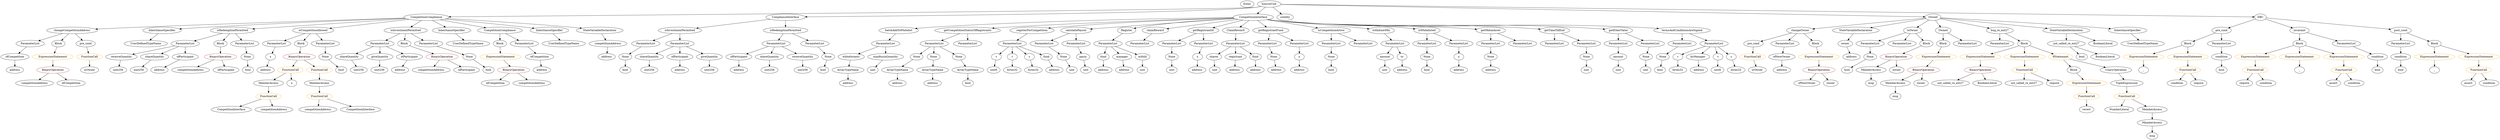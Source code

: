 strict digraph {
	graph [bb="0,0,11336,756"];
	node [label="\N"];
	Enter	[height=0.5,
		pos="5688.5,738",
		width=0.83628];
	ElementaryTypeName_bytes32_2	[color=black,
		height=0.5,
		label=bytes32,
		pos="4636.5,378",
		width=1.0996];
	Parameter_shareQuantity_2	[color=black,
		height=0.5,
		label=shareQuantity,
		pos="1598.5,450",
		width=1.7095];
	ElementaryTypeName_uint256_5	[color=black,
		height=0.5,
		label=uint256,
		pos="1642.5,378",
		width=1.0442];
	Parameter_shareQuantity_2 -> ElementaryTypeName_uint256_5	[pos="e,1632.3,395.31 1609.2,432.05 1614.3,423.94 1620.5,414.04 1626.2,405.01"];
	FunctionDefinition_changeOwner	[color=black,
		height=0.5,
		label=changeOwner,
		pos="8186.5,594",
		width=1.7095];
	ModifierInvocation_pre_cond	[color=black,
		height=0.5,
		label=pre_cond,
		pos="7989.5,522",
		width=1.2937];
	FunctionDefinition_changeOwner -> ModifierInvocation_pre_cond	[pos="e,8023.1,534.94 8148.6,579.5 8115.8,567.85 8068.4,551.01 8033.9,538.75"];
	ParameterList_Unnamed_34	[color=black,
		height=0.5,
		label=ParameterList,
		pos="8120.5,522",
		width=1.7095];
	FunctionDefinition_changeOwner -> ParameterList_Unnamed_34	[pos="e,8136.1,539.47 8170.9,576.41 8162.8,567.87 8152.9,557.28 8143.9,547.79"];
	Block_Unnamed_4	[color=black,
		height=0.5,
		label=Block,
		pos="8251.5,522",
		width=0.90558];
	FunctionDefinition_changeOwner -> Block_Unnamed_4	[pos="e,8237.1,538.51 8201.9,576.41 8210.2,567.53 8220.5,556.44 8229.6,546.67"];
	Identifier_competitionAddress_4	[color=black,
		height=0.5,
		label=competitionAddress,
		pos="1446.5,162",
		width=2.3887];
	ParameterList_Unnamed_16	[color=black,
		height=0.5,
		label=ParameterList,
		pos="7046.5,522",
		width=1.7095];
	Parameter_None	[color=black,
		height=0.5,
		label=None,
		pos="7522.5,450",
		width=0.85014];
	ElementaryTypeName_bool	[color=black,
		height=0.5,
		label=bool,
		pos="7514.5,378",
		width=0.76697];
	Parameter_None -> ElementaryTypeName_bool	[pos="e,7516.5,396.1 7520.6,431.7 7519.7,424.41 7518.7,415.73 7517.8,407.54"];
	ElementaryTypeName_uint_4	[color=black,
		height=0.5,
		label=uint,
		pos="7328.5,378",
		width=0.75];
	ParameterList_Unnamed_22	[color=black,
		height=0.5,
		label=ParameterList,
		pos="4649.5,522",
		width=1.7095];
	Parameter_v_1	[color=black,
		height=0.5,
		label=v,
		pos="4563.5,450",
		width=0.75];
	ParameterList_Unnamed_22 -> Parameter_v_1	[pos="e,4580.2,464.56 4629.6,504.76 4617.5,494.95 4602,482.34 4589.1,471.8"];
	Parameter_r_1	[color=black,
		height=0.5,
		label=r,
		pos="4642.5,450",
		width=0.75];
	ParameterList_Unnamed_22 -> Parameter_r_1	[pos="e,4644.2,468.1 4647.8,503.7 4647.1,496.41 4646.2,487.73 4645.4,479.54"];
	Parameter_s_1	[color=black,
		height=0.5,
		label=s,
		pos="4724.5,450",
		width=0.75];
	ParameterList_Unnamed_22 -> Parameter_s_1	[pos="e,4709.4,465.11 4667.3,504.41 4677.4,494.97 4690.2,483.03 4701.1,472.83"];
	Parameter_fund	[color=black,
		height=0.5,
		label=fund,
		pos="4814.5,450",
		width=0.76697];
	ParameterList_Unnamed_22 -> Parameter_fund	[pos="e,4791.9,460.6 4683.3,506.67 4712.1,494.46 4753.1,477.04 4781.6,464.95"];
	Identifier_competitionAddress_1	[color=black,
		height=0.5,
		label=competitionAddress,
		pos="1974.5,378",
		width=2.3887];
	ElementaryTypeName_uint256_6	[color=black,
		height=0.5,
		label=uint256,
		pos="615.54,378",
		width=1.0442];
	BinaryOperation_Unnamed_2	[color=brown,
		height=0.5,
		label=BinaryOperation,
		pos="9010.5,378",
		width=1.9867];
	Identifier_not_called_re_ent27_1	[color=black,
		height=0.5,
		label=not_called_re_ent27,
		pos="8874.5,306",
		width=2.3887];
	BinaryOperation_Unnamed_2 -> Identifier_not_called_re_ent27_1	[pos="e,8905.9,323.14 8980,361.29 8961.1,351.57 8936.6,338.95 8916,328.33"];
	BooleanLiteral_Unnamed_2	[color=black,
		height=0.5,
		label=BooleanLiteral,
		pos="9042.5,306",
		width=1.7788];
	BinaryOperation_Unnamed_2 -> BooleanLiteral_Unnamed_2	[pos="e,9034.7,324.1 9018.4,359.7 9021.9,352.07 9026.1,342.92 9030,334.4"];
	VariableDeclaration_owner	[color=black,
		height=0.5,
		label=owner,
		pos="8391.5,522",
		width=0.93331];
	ElementaryTypeName_address_17	[color=black,
		height=0.5,
		label=address,
		pos="8418.5,450",
		width=1.0996];
	VariableDeclaration_owner -> ElementaryTypeName_address_17	[pos="e,8412.1,467.79 8398.1,504.05 8401.1,496.32 8404.7,486.96 8408,478.27"];
	FunctionDefinition_batchAddToWhitelist	[color=black,
		height=0.5,
		label=batchAddToWhitelist,
		pos="4105.5,594",
		width=2.5273];
	ParameterList_Unnamed_23	[color=black,
		height=0.5,
		label=ParameterList,
		pos="4032.5,522",
		width=1.7095];
	FunctionDefinition_batchAddToWhitelist -> ParameterList_Unnamed_23	[pos="e,4049.5,539.31 4087.9,576.05 4078.9,567.42 4067.7,556.76 4057.8,547.27"];
	FunctionDefinition_getCompetitionStatusOfRegistrants	[color=black,
		height=0.5,
		label=getCompetitionStatusOfRegistrants,
		pos="4430.5,594",
		width=3.9411];
	ParameterList_Unnamed_15	[color=black,
		height=0.5,
		label=ParameterList,
		pos="4279.5,522",
		width=1.7095];
	FunctionDefinition_getCompetitionStatusOfRegistrants -> ParameterList_Unnamed_15	[pos="e,4311.3,537.73 4394.4,576.23 4372.5,566.11 4344.6,553.16 4321.7,542.56"];
	ParameterList_Unnamed_14	[color=black,
		height=0.5,
		label=ParameterList,
		pos="4430.5,522",
		width=1.7095];
	FunctionDefinition_getCompetitionStatusOfRegistrants -> ParameterList_Unnamed_14	[pos="e,4430.5,540.1 4430.5,575.7 4430.5,568.41 4430.5,559.73 4430.5,551.54"];
	FunctionDefinition_changeCompetitionAddress	[color=black,
		height=0.5,
		label=changeCompetitionAddress,
		pos="318.54,594",
		width=3.1649];
	ParameterList_Unnamed_45	[color=black,
		height=0.5,
		label=ParameterList,
		pos="111.54,522",
		width=1.7095];
	FunctionDefinition_changeCompetitionAddress -> ParameterList_Unnamed_45	[pos="e,150.78,536.27 271.82,577.2 238.9,566.07 194.87,551.18 161.29,539.82"];
	Block_Unnamed_12	[color=black,
		height=0.5,
		label=Block,
		pos="252.54,522",
		width=0.90558];
	FunctionDefinition_changeCompetitionAddress -> Block_Unnamed_12	[pos="e,266.87,538.2 302.22,575.7 293.92,566.89 283.71,556.06 274.71,546.52"];
	ModifierInvocation_pre_cond_1	[color=black,
		height=0.5,
		label=pre_cond,
		pos="383.54,522",
		width=1.2937];
	FunctionDefinition_changeCompetitionAddress -> ModifierInvocation_pre_cond_1	[pos="e,368.55,539.14 334.6,575.7 342.55,567.14 352.27,556.67 360.95,547.33"];
	Identifier_msg_2	[color=black,
		height=0.5,
		label=msg,
		pos="8501.5,306",
		width=0.75];
	ExpressionStatement_Unnamed_1	[color=orange,
		height=0.5,
		label=ExpressionStatement,
		pos="9745.5,450",
		width=2.458];
	Identifier__	[color=black,
		height=0.5,
		label=_,
		pos="9745.5,378",
		width=0.75];
	ExpressionStatement_Unnamed_1 -> Identifier__	[pos="e,9745.5,396.1 9745.5,431.7 9745.5,424.41 9745.5,415.73 9745.5,407.54"];
	FunctionCall_Unnamed_9	[color=orange,
		height=0.5,
		label=FunctionCall,
		pos="1217.5,234",
		width=1.6125];
	Identifier_CompetitionInterface	[color=black,
		height=0.5,
		label=CompetitionInterface,
		pos="1034.5,162",
		width=2.4719];
	FunctionCall_Unnamed_9 -> Identifier_CompetitionInterface	[pos="e,1074.8,178.41 1182.3,219.5 1154.8,208.98 1116.2,194.23 1085.4,182.44"];
	Identifier_competitionAddress_3	[color=black,
		height=0.5,
		label=competitionAddress,
		pos="1227.5,162",
		width=2.3887];
	FunctionCall_Unnamed_9 -> Identifier_competitionAddress_3	[pos="e,1225.1,180.1 1220,215.7 1221.1,208.32 1222.3,199.52 1223.5,191.25"];
	Parameter_x_2	[color=black,
		height=0.5,
		label=x,
		pos="5918.5,450",
		width=0.75];
	ElementaryTypeName_address_8	[color=black,
		height=0.5,
		label=address,
		pos="5918.5,378",
		width=1.0996];
	Parameter_x_2 -> ElementaryTypeName_address_8	[pos="e,5918.5,396.1 5918.5,431.7 5918.5,424.41 5918.5,415.73 5918.5,407.54"];
	ParameterList_Unnamed_3	[color=black,
		height=0.5,
		label=ParameterList,
		pos="7610.5,522",
		width=1.7095];
	ParameterList_Unnamed_3 -> Parameter_None	[pos="e,7540.2,465.02 7590.1,504.76 7577.8,494.99 7562.1,482.43 7548.8,471.91"];
	Parameter_receiveQuantity_1	[color=black,
		height=0.5,
		label=receiveQuantity,
		pos="544.54,450",
		width=1.8897];
	ElementaryTypeName_uint256_7	[color=black,
		height=0.5,
		label=uint256,
		pos="522.54,378",
		width=1.0442];
	Parameter_receiveQuantity_1 -> ElementaryTypeName_uint256_7	[pos="e,527.91,396.1 539.1,431.7 536.75,424.24 533.95,415.32 531.33,406.97"];
	Parameter_None_2	[color=black,
		height=0.5,
		label=None,
		pos="6059.5,450",
		width=0.85014];
	ElementaryTypeName_bool_2	[color=black,
		height=0.5,
		label=bool,
		pos="6059.5,378",
		width=0.76697];
	Parameter_None_2 -> ElementaryTypeName_bool_2	[pos="e,6059.5,396.1 6059.5,431.7 6059.5,424.41 6059.5,415.73 6059.5,407.54"];
	Identifier_isOwner	[color=black,
		height=0.5,
		label=isOwner,
		pos="7968.5,378",
		width=1.1551];
	ElementaryTypeName_address_14	[color=black,
		height=0.5,
		label=address,
		pos="6369.5,378",
		width=1.0996];
	UserDefinedTypeName_Unnamed_3	[color=black,
		height=0.5,
		label=UserDefinedTypeName,
		pos="2576.5,522",
		width=2.7214];
	Parameter_whitelistants	[color=black,
		height=0.5,
		label=whitelistants,
		pos="3879.5,450",
		width=1.5432];
	ParameterList_Unnamed_23 -> Parameter_whitelistants	[pos="e,3910.8,465.3 4000.5,506.33 3977.4,495.77 3946.1,481.43 3921.1,470"];
	Parameter_maxBuyinQuantity	[color=black,
		height=0.5,
		label=maxBuyinQuantity,
		pos="4032.5,450",
		width=2.1947];
	ParameterList_Unnamed_23 -> Parameter_maxBuyinQuantity	[pos="e,4032.5,468.1 4032.5,503.7 4032.5,496.41 4032.5,487.73 4032.5,479.54"];
	ContractDefinition_CompetitionCompliance	[color=black,
		height=0.5,
		label=CompetitionCompliance,
		pos="1976.5,666",
		width=2.8045];
	ContractDefinition_CompetitionCompliance -> FunctionDefinition_changeCompetitionAddress	[pos="e,424.78,600.79 1878.2,661.47 1658,653.47 1108.4,633.02 648.54,612 577.99,608.78 498.98,604.72 435.96,601.38"];
	InheritanceSpecifier_Unnamed_1	[color=black,
		height=0.5,
		label=InheritanceSpecifier,
		pos="741.54,594",
		width=2.3333];
	ContractDefinition_CompetitionCompliance -> InheritanceSpecifier_Unnamed_1	[pos="e,818.04,601.66 1879.2,660.87 1697.2,652.96 1293.4,634.42 953.54,612 912.63,609.3 867.32,605.74 829.13,602.58"];
	FunctionDefinition_isRedemptionPermitted_1	[color=black,
		height=0.5,
		label=isRedemptionPermitted,
		pos="1059.5,594",
		width=2.7075];
	ContractDefinition_CompetitionCompliance -> FunctionDefinition_isRedemptionPermitted_1	[pos="e,1148.1,601.76 1885.3,658.03 1712.4,644.84 1338.6,616.3 1159.3,602.62"];
	FunctionDefinition_isCompetitionAllowed	[color=black,
		height=0.5,
		label=isCompetitionAllowed,
		pos="1431.5,594",
		width=2.5966];
	ContractDefinition_CompetitionCompliance -> FunctionDefinition_isCompetitionAllowed	[pos="e,1507.5,604.76 1896.4,654.71 1795.6,641.76 1623.1,619.6 1519,606.23"];
	FunctionDefinition_isInvestmentPermitted_1	[color=black,
		height=0.5,
		label=isInvestmentPermitted,
		pos="1858.5,594",
		width=2.5689];
	ContractDefinition_CompetitionCompliance -> FunctionDefinition_isInvestmentPermitted_1	[pos="e,1886.6,611.63 1948.3,648.23 1932.7,638.97 1913.1,627.34 1896.2,617.32"];
	InheritanceSpecifier_Unnamed_2	[color=black,
		height=0.5,
		label=InheritanceSpecifier,
		pos="2073.5,594",
		width=2.3333];
	ContractDefinition_CompetitionCompliance -> InheritanceSpecifier_Unnamed_2	[pos="e,2050.6,611.55 2000,648.05 2012.5,639.05 2028,627.84 2041.6,618.05"];
	FunctionDefinition_CompetitionCompliance	[color=black,
		height=0.5,
		label=CompetitionCompliance,
		pos="2286.5,594",
		width=2.8045];
	ContractDefinition_CompetitionCompliance -> FunctionDefinition_CompetitionCompliance	[pos="e,2225.5,608.77 2037.4,651.25 2088.2,639.79 2160.7,623.42 2214.4,611.29"];
	InheritanceSpecifier_Unnamed_3	[color=black,
		height=0.5,
		label=InheritanceSpecifier,
		pos="2532.5,594",
		width=2.3333];
	ContractDefinition_CompetitionCompliance -> InheritanceSpecifier_Unnamed_3	[pos="e,2461.6,603.93 2057.1,654.86 2162.1,641.64 2344.7,618.65 2450.4,605.34"];
	StateVariableDeclaration_Unnamed_2	[color=black,
		height=0.5,
		label=StateVariableDeclaration,
		pos="2757.5,594",
		width=2.8184];
	ContractDefinition_CompetitionCompliance -> StateVariableDeclaration_Unnamed_2	[pos="e,2679.1,605.72 2069.6,658.77 2195.8,650.01 2427.9,632.78 2625.5,612 2639.2,610.56 2653.7,608.87 2667.8,607.12"];
	ElementaryTypeName_uint256_1	[color=black,
		height=0.5,
		label=uint256,
		pos="2968.5,378",
		width=1.0442];
	ArrayTypeName_Unnamed_3	[color=black,
		height=0.5,
		label=ArrayTypeName,
		pos="3869.5,378",
		width=2.0145];
	Parameter_whitelistants -> ArrayTypeName_Unnamed_3	[pos="e,3872,396.1 3877.1,431.7 3876,424.32 3874.8,415.52 3873.6,407.25"];
	Block_Unnamed_8	[color=black,
		height=0.5,
		label=Block,
		pos="2286.5,522",
		width=0.90558];
	ExpressionStatement_Unnamed_12	[color=orange,
		height=0.5,
		label=ExpressionStatement,
		pos="2294.5,450",
		width=2.458];
	Block_Unnamed_8 -> ExpressionStatement_Unnamed_12	[pos="e,2292.6,468.1 2288.5,503.7 2289.3,496.41 2290.3,487.73 2291.3,479.54"];
	BinaryOperation_Unnamed_4	[color=brown,
		height=0.5,
		label=BinaryOperation,
		pos="2357.5,378",
		width=1.9867];
	ExpressionStatement_Unnamed_12 -> BinaryOperation_Unnamed_4	[pos="e,2342.4,395.79 2309.8,432.05 2317.3,423.71 2326.5,413.49 2334.8,404.25"];
	Parameter_condition_2	[color=black,
		height=0.5,
		label=condition,
		pos="10787,450",
		width=1.266];
	ElementaryTypeName_bool_8	[color=black,
		height=0.5,
		label=bool,
		pos="10787,378",
		width=0.76697];
	Parameter_condition_2 -> ElementaryTypeName_bool_8	[pos="e,10787,396.1 10787,431.7 10787,424.41 10787,415.73 10787,407.54"];
	ElementaryTypeName_uint	[color=black,
		height=0.5,
		label=uint,
		pos="5254.5,378",
		width=0.75];
	Identifier_competitionAddress_2	[color=black,
		height=0.5,
		label=competitionAddress,
		pos="854.54,378",
		width=2.3887];
	Block_Unnamed_6	[color=black,
		height=0.5,
		label=Block,
		pos="9429.5,378",
		width=0.90558];
	ExpressionStatement_Unnamed_10	[color=orange,
		height=0.5,
		label=ExpressionStatement,
		pos="9493.5,306",
		width=2.458];
	Block_Unnamed_6 -> ExpressionStatement_Unnamed_10	[pos="e,9478,323.96 9443.7,361.46 9451.6,352.87 9461.6,341.97 9470.5,332.19"];
	Parameter_ofCompetition_1	[color=black,
		height=0.5,
		label=ofCompetition,
		pos="64.537,450",
		width=1.7927];
	ParameterList_Unnamed_45 -> Parameter_ofCompetition_1	[pos="e,75.809,467.79 100.16,504.05 94.733,495.97 88.118,486.12 82.069,477.11"];
	Parameter_ofNewOwner	[color=black,
		height=0.5,
		label=ofNewOwner,
		pos="8105.5,450",
		width=1.6818];
	ElementaryTypeName_address_18	[color=black,
		height=0.5,
		label=address,
		pos="8105.5,378",
		width=1.0996];
	Parameter_ofNewOwner -> ElementaryTypeName_address_18	[pos="e,8105.5,396.1 8105.5,431.7 8105.5,424.41 8105.5,415.73 8105.5,407.54"];
	Identifier_ofNewOwner	[color=black,
		height=0.5,
		label=ofNewOwner,
		pos="8216.5,306",
		width=1.6818];
	Identifier_condition	[color=black,
		height=0.5,
		label=condition,
		pos="9890.5,306",
		width=1.266];
	ArrayTypeName_Unnamed	[color=black,
		height=0.5,
		label=ArrayTypeName,
		pos="4268.5,378",
		width=2.0145];
	ElementaryTypeName_address_10	[color=black,
		height=0.5,
		label=address,
		pos="4268.5,306",
		width=1.0996];
	ArrayTypeName_Unnamed -> ElementaryTypeName_address_10	[pos="e,4268.5,324.1 4268.5,359.7 4268.5,352.41 4268.5,343.73 4268.5,335.54"];
	VariableDeclaration_fund	[color=black,
		height=0.5,
		label=fund,
		pos="5072.5,450",
		width=0.76697];
	ElementaryTypeName_address	[color=black,
		height=0.5,
		label=address,
		pos="5072.5,378",
		width=1.0996];
	VariableDeclaration_fund -> ElementaryTypeName_address	[pos="e,5072.5,396.1 5072.5,431.7 5072.5,424.41 5072.5,415.73 5072.5,407.54"];
	Parameter_ofParticipant_1	[color=black,
		height=0.5,
		label=ofParticipant,
		pos="3372.5,450",
		width=1.6125];
	ElementaryTypeName_address_16	[color=black,
		height=0.5,
		label=address,
		pos="3372.5,378",
		width=1.0996];
	Parameter_ofParticipant_1 -> ElementaryTypeName_address_16	[pos="e,3372.5,396.1 3372.5,431.7 3372.5,424.41 3372.5,415.73 3372.5,407.54"];
	ParameterList_Unnamed_41	[color=black,
		height=0.5,
		label=ParameterList,
		pos="830.54,522",
		width=1.7095];
	ParameterList_Unnamed_41 -> Parameter_receiveQuantity_1	[pos="e,593.13,462.89 784.27,509.68 735.27,497.68 657.74,478.71 604.18,465.6"];
	Parameter_shareQuantity_3	[color=black,
		height=0.5,
		label=shareQuantity,
		pos="692.54,450",
		width=1.7095];
	ParameterList_Unnamed_41 -> Parameter_shareQuantity_3	[pos="e,722.42,466.16 800.59,505.81 780.7,495.72 754.35,482.36 732.65,471.35"];
	Parameter_ofParticipant_3	[color=black,
		height=0.5,
		label=ofParticipant,
		pos="830.54,450",
		width=1.6125];
	ParameterList_Unnamed_41 -> Parameter_ofParticipant_3	[pos="e,830.54,468.1 830.54,503.7 830.54,496.41 830.54,487.73 830.54,479.54"];
	ElementaryTypeName_address_22	[color=black,
		height=0.5,
		label=address,
		pos="710.54,378",
		width=1.0996];
	Identifier_assert_1	[color=black,
		height=0.5,
		label=assert,
		pos="10587,306",
		width=0.89172];
	ContractDefinition_ComplianceInterface	[color=black,
		height=0.5,
		label=ComplianceInterface,
		pos="3642.5,666",
		width=2.4303];
	FunctionDefinition_isInvestmentPermitted	[color=black,
		height=0.5,
		label=isInvestmentPermitted,
		pos="3106.5,594",
		width=2.5689];
	ContractDefinition_ComplianceInterface -> FunctionDefinition_isInvestmentPermitted	[pos="e,3181.6,604.8 3570.2,655.56 3472.2,642.76 3297.4,619.93 3192.7,606.25"];
	FunctionDefinition_isRedemptionPermitted	[color=black,
		height=0.5,
		label=isRedemptionPermitted,
		pos="3642.5,594",
		width=2.7075];
	ContractDefinition_ComplianceInterface -> FunctionDefinition_isRedemptionPermitted	[pos="e,3642.5,612.1 3642.5,647.7 3642.5,640.41 3642.5,631.73 3642.5,623.54"];
	FunctionDefinition_registerForCompetition	[color=black,
		height=0.5,
		label=registerForCompetition,
		pos="4727.5,594",
		width=2.6937];
	FunctionDefinition_registerForCompetition -> ParameterList_Unnamed_22	[pos="e,4668,539.55 4708.7,576.05 4699,567.39 4687.1,556.7 4676.5,547.19"];
	Block_Unnamed_3	[color=black,
		height=0.5,
		label=Block,
		pos="8840.5,522",
		width=0.90558];
	ExpressionStatement_Unnamed_7	[color=orange,
		height=0.5,
		label=ExpressionStatement,
		pos="8813.5,450",
		width=2.458];
	Block_Unnamed_3 -> ExpressionStatement_Unnamed_7	[pos="e,8820.2,468.28 8834,504.05 8831.1,496.52 8827.6,487.44 8824.3,478.94"];
	UserDefinedTypeName_Unnamed_1	[color=black,
		height=0.5,
		label=UserDefinedTypeName,
		pos="652.54,522",
		width=2.7214];
	InheritanceSpecifier_Unnamed_1 -> UserDefinedTypeName_Unnamed_1	[pos="e,674.1,539.96 720.45,576.41 709.3,567.65 695.42,556.73 683.12,547.06"];
	Identifier_require	[color=black,
		height=0.5,
		label=require,
		pos="9990.5,306",
		width=1.0026];
	ElementaryTypeName_uint8_1	[color=black,
		height=0.5,
		label=uint8,
		pos="4550.5,378",
		width=0.7947];
	Parameter_v_1 -> ElementaryTypeName_uint8_1	[pos="e,4553.7,396.1 4560.3,431.7 4559,424.32 4557.3,415.52 4555.8,407.25"];
	FunctionDefinition_calculatePayout	[color=black,
		height=0.5,
		label=calculatePayout,
		pos="4931.5,594",
		width=1.9036];
	ParameterList_Unnamed_21	[color=black,
		height=0.5,
		label=ParameterList,
		pos="4790.5,522",
		width=1.7095];
	FunctionDefinition_calculatePayout -> ParameterList_Unnamed_21	[pos="e,4820.9,538.09 4900.6,577.64 4880.2,567.49 4853.2,554.09 4831,543.1"];
	ParameterList_Unnamed_20	[color=black,
		height=0.5,
		label=ParameterList,
		pos="4931.5,522",
		width=1.7095];
	FunctionDefinition_calculatePayout -> ParameterList_Unnamed_20	[pos="e,4931.5,540.1 4931.5,575.7 4931.5,568.41 4931.5,559.73 4931.5,551.54"];
	ElementaryTypeName_uint_7	[color=black,
		height=0.5,
		label=uint,
		pos="4915.5,378",
		width=0.75];
	Parameter_r	[color=black,
		height=0.5,
		label=r,
		pos="7599.5,450",
		width=0.75];
	ElementaryTypeName_bytes32	[color=black,
		height=0.5,
		label=bytes32,
		pos="7599.5,378",
		width=1.0996];
	Parameter_r -> ElementaryTypeName_bytes32	[pos="e,7599.5,396.1 7599.5,431.7 7599.5,424.41 7599.5,415.73 7599.5,407.54"];
	ElementaryTypeName_address_21	[color=black,
		height=0.5,
		label=address,
		pos="1830.5,378",
		width=1.0996];
	ElementaryTypeName_address_11	[color=black,
		height=0.5,
		label=address,
		pos="4105.5,306",
		width=1.0996];
	ParameterList_Unnamed_18	[color=black,
		height=0.5,
		label=ParameterList,
		pos="7328.5,522",
		width=1.7095];
	Parameter_amount	[color=black,
		height=0.5,
		label=amount,
		pos="7328.5,450",
		width=1.0581];
	ParameterList_Unnamed_18 -> Parameter_amount	[pos="e,7328.5,468.1 7328.5,503.7 7328.5,496.41 7328.5,487.73 7328.5,479.54"];
	ElementaryTypeName_bool_9	[color=black,
		height=0.5,
		label=bool,
		pos="9464.5,450",
		width=0.76697];
	ParameterList_Unnamed_11	[color=black,
		height=0.5,
		label=ParameterList,
		pos="5354.5,522",
		width=1.7095];
	Parameter_None_4	[color=black,
		height=0.5,
		label=None,
		pos="5354.5,450",
		width=0.85014];
	ParameterList_Unnamed_11 -> Parameter_None_4	[pos="e,5354.5,468.1 5354.5,503.7 5354.5,496.41 5354.5,487.73 5354.5,479.54"];
	BinaryOperation_Unnamed_3	[color=brown,
		height=0.5,
		label=BinaryOperation,
		pos="8632.5,450",
		width=1.9867];
	MemberAccess_Unnamed_3	[color=black,
		height=0.5,
		label=MemberAccess,
		pos="8511.5,378",
		width=1.9174];
	BinaryOperation_Unnamed_3 -> MemberAccess_Unnamed_3	[pos="e,8538.8,394.74 8604.8,432.94 8588.1,423.31 8566.8,410.95 8548.7,400.49"];
	Identifier_owner_2	[color=black,
		height=0.5,
		label=owner,
		pos="8632.5,378",
		width=0.93331];
	BinaryOperation_Unnamed_3 -> Identifier_owner_2	[pos="e,8632.5,396.1 8632.5,431.7 8632.5,424.41 8632.5,415.73 8632.5,407.54"];
	Identifier_revert	[color=black,
		height=0.5,
		label=revert,
		pos="9493.5,162",
		width=0.87786];
	EventDefinition_Register	[color=black,
		height=0.5,
		label=Register,
		pos="5117.5,594",
		width=1.1412];
	ParameterList_Unnamed	[color=black,
		height=0.5,
		label=ParameterList,
		pos="5072.5,522",
		width=1.7095];
	EventDefinition_Register -> ParameterList_Unnamed	[pos="e,5083.4,539.96 5106.9,576.41 5101.7,568.34 5095.3,558.43 5089.5,549.35"];
	VariableDeclaration_shares	[color=black,
		height=0.5,
		label=shares,
		pos="5538.5,450",
		width=0.94717];
	ElementaryTypeName_uint_1	[color=black,
		height=0.5,
		label=uint,
		pos="5539.5,378",
		width=0.75];
	VariableDeclaration_shares -> ElementaryTypeName_uint_1	[pos="e,5539.3,396.1 5538.8,431.7 5538.9,424.41 5539,415.73 5539.1,407.54"];
	FunctionCall_Unnamed_4	[color=orange,
		height=0.5,
		label=FunctionCall,
		pos="7968.5,450",
		width=1.6125];
	ModifierInvocation_pre_cond -> FunctionCall_Unnamed_4	[pos="e,7973.7,468.1 7984.3,503.7 7982.1,496.24 7979.4,487.32 7976.9,478.97"];
	FunctionDefinition_claimReward	[color=black,
		height=0.5,
		label=claimReward,
		pos="5282.5,594",
		width=1.6402];
	ParameterList_Unnamed_25	[color=black,
		height=0.5,
		label=ParameterList,
		pos="5213.5,522",
		width=1.7095];
	FunctionDefinition_claimReward -> ParameterList_Unnamed_25	[pos="e,5229.8,539.47 5266.2,576.41 5257.7,567.78 5247.1,557.06 5237.7,547.5"];
	ExpressionStatement_Unnamed_13	[color=orange,
		height=0.5,
		label=ExpressionStatement,
		pos="235.54,450",
		width=2.458];
	Block_Unnamed_12 -> ExpressionStatement_Unnamed_13	[pos="e,239.69,468.1 248.33,503.7 246.54,496.32 244.41,487.52 242.4,479.25"];
	FunctionDefinition_isRedemptionPermitted_1 -> ParameterList_Unnamed_41	[pos="e,872.02,535.68 1010.7,578.07 973.15,566.59 921.39,550.77 882.98,539.03"];
	Block_Unnamed_10	[color=black,
		height=0.5,
		label=Block,
		pos="1001.5,522",
		width=0.90558];
	FunctionDefinition_isRedemptionPermitted_1 -> Block_Unnamed_10	[pos="e,1014.7,538.83 1045.5,576.05 1038.4,567.47 1029.6,556.89 1021.8,547.44"];
	ParameterList_Unnamed_42	[color=black,
		height=0.5,
		label=ParameterList,
		pos="1117.5,522",
		width=1.7095];
	FunctionDefinition_isRedemptionPermitted_1 -> ParameterList_Unnamed_42	[pos="e,1103.6,539.79 1073.6,576.05 1080.4,567.8 1088.8,557.7 1096.4,548.54"];
	ParameterList_Unnamed_7	[color=black,
		height=0.5,
		label=ParameterList,
		pos="6059.5,522",
		width=1.7095];
	ParameterList_Unnamed_7 -> Parameter_None_2	[pos="e,6059.5,468.1 6059.5,503.7 6059.5,496.41 6059.5,487.73 6059.5,479.54"];
	VariableDeclaration_registrant	[color=black,
		height=0.5,
		label=registrant,
		pos="5635.5,450",
		width=1.2382];
	ElementaryTypeName_address_2	[color=black,
		height=0.5,
		label=address,
		pos="5627.5,378",
		width=1.0996];
	VariableDeclaration_registrant -> ElementaryTypeName_address_2	[pos="e,5629.5,396.1 5633.6,431.7 5632.7,424.41 5631.7,415.73 5630.8,407.54"];
	ParameterList_Unnamed_5	[color=black,
		height=0.5,
		label=ParameterList,
		pos="6482.5,522",
		width=1.7095];
	Parameter_None_1	[color=black,
		height=0.5,
		label=None,
		pos="6482.5,450",
		width=0.85014];
	ParameterList_Unnamed_5 -> Parameter_None_1	[pos="e,6482.5,468.1 6482.5,503.7 6482.5,496.41 6482.5,487.73 6482.5,479.54"];
	BinaryOperation_Unnamed_8	[color=brown,
		height=0.5,
		label=BinaryOperation,
		pos="235.54,378",
		width=1.9867];
	Identifier_competitionAddress_5	[color=black,
		height=0.5,
		label=competitionAddress,
		pos="151.54,306",
		width=2.3887];
	BinaryOperation_Unnamed_8 -> Identifier_competitionAddress_5	[pos="e,171.88,323.96 215.63,360.41 205.11,351.65 192.02,340.73 180.41,331.06"];
	Identifier_ofCompetition_1	[color=black,
		height=0.5,
		label=ofCompetition,
		pos="320.54,306",
		width=1.7927];
	BinaryOperation_Unnamed_8 -> Identifier_ofCompetition_1	[pos="e,300.54,323.47 255.68,360.41 266.48,351.52 279.97,340.41 291.84,330.63"];
	ElementaryTypeName_uint256_3	[color=black,
		height=0.5,
		label=uint256,
		pos="3658.5,378",
		width=1.0442];
	ElementaryTypeName_address_1	[color=black,
		height=0.5,
		label=address,
		pos="5169.5,378",
		width=1.0996];
	VariableDeclaration_not_called_re_ent27	[color=black,
		height=0.5,
		label=not_called_re_ent27,
		pos="9393.5,522",
		width=2.3887];
	VariableDeclaration_not_called_re_ent27 -> ElementaryTypeName_bool_9	[pos="e,9449.9,465.42 9410.7,504.05 9420.1,494.82 9431.8,483.29 9441.9,473.33"];
	BooleanLiteral_Unnamed	[color=black,
		height=0.5,
		label=BooleanLiteral,
		pos="9574.5,450",
		width=1.7788];
	VariableDeclaration_not_called_re_ent27 -> BooleanLiteral_Unnamed	[pos="e,9538,465.14 9433.3,505.64 9461.1,494.89 9498.3,480.48 9527.6,469.15"];
	Identifier_require_1	[color=black,
		height=0.5,
		label=require,
		pos="10195,306",
		width=1.0026];
	ParameterList_Unnamed_31	[color=black,
		height=0.5,
		label=ParameterList,
		pos="10896,522",
		width=1.7095];
	Parameter_condition_1	[color=black,
		height=0.5,
		label=condition,
		pos="10896,450",
		width=1.266];
	ParameterList_Unnamed_31 -> Parameter_condition_1	[pos="e,10896,468.1 10896,503.7 10896,496.41 10896,487.73 10896,479.54"];
	Identifier_ofCompetition	[color=black,
		height=0.5,
		label=ofCompetition,
		pos="2272.5,306",
		width=1.7927];
	SourceUnit_Unnamed	[color=black,
		height=0.5,
		label=SourceUnit,
		pos="5789.5,738",
		width=1.46];
	SourceUnit_Unnamed -> ContractDefinition_CompetitionCompliance	[pos="e,2077.1,668.07 5751.8,725.03 5743.9,722.97 5735.5,721.13 5727.5,720 5635.2,706.9 2702.4,674.78 2088.5,668.19"];
	SourceUnit_Unnamed -> ContractDefinition_ComplianceInterface	[pos="e,3729.8,667.97 5751.8,725.1 5743.9,723.03 5735.5,721.17 5727.5,720 5530.2,690.88 4128,672.63 3741.2,668.1"];
	ContractDefinition_CompetitionInterface	[color=black,
		height=0.5,
		label=CompetitionInterface,
		pos="5717.5,666",
		width=2.4719];
	SourceUnit_Unnamed -> ContractDefinition_CompetitionInterface	[pos="e,5735.1,684.12 5772.8,720.76 5764.1,712.27 5753.2,701.68 5743.4,692.15"];
	PragmaDirective_solidity	[color=black,
		height=0.5,
		label=solidity,
		pos="5862.5,666",
		width=1.0442];
	SourceUnit_Unnamed -> PragmaDirective_solidity	[pos="e,5846.2,682.67 5806.5,720.76 5815.8,711.8 5827.6,700.51 5837.9,690.59"];
	ContractDefinition_Owned	[color=black,
		height=0.5,
		label=Owned,
		pos="8743.5,666",
		width=1.0442];
	SourceUnit_Unnamed -> ContractDefinition_Owned	[pos="e,8706,667.89 5842.1,735.76 6205.6,727.14 8343.7,676.48 8694.8,668.16"];
	ContractDefinition_DBC	[color=black,
		height=0.5,
		label=DBC,
		pos="10266,666",
		width=0.82242];
	SourceUnit_Unnamed -> ContractDefinition_DBC	[pos="e,10236,667.47 5842.1,736.18 6313.6,728.8 9805,674.2 10224,667.64"];
	Parameter_None_7	[color=black,
		height=0.5,
		label=None,
		pos="4175.5,450",
		width=0.85014];
	ArrayTypeName_Unnamed_1	[color=black,
		height=0.5,
		label=ArrayTypeName,
		pos="4105.5,378",
		width=2.0145];
	Parameter_None_7 -> ArrayTypeName_Unnamed_1	[pos="e,4122.3,395.79 4160.7,434.15 4151.9,425.38 4140.6,414.03 4130.5,403.91"];
	ElementaryTypeName_address_23	[color=black,
		height=0.5,
		label=address,
		pos="1205.5,378",
		width=1.0996];
	ElementaryTypeName_bool_11	[color=black,
		height=0.5,
		label=bool,
		pos="2240.5,378",
		width=0.76697];
	ParameterList_Unnamed_17	[color=black,
		height=0.5,
		label=ParameterList,
		pos="7187.5,522",
		width=1.7095];
	Parameter_None_9	[color=black,
		height=0.5,
		label=None,
		pos="7187.5,450",
		width=0.85014];
	ParameterList_Unnamed_17 -> Parameter_None_9	[pos="e,7187.5,468.1 7187.5,503.7 7187.5,496.41 7187.5,487.73 7187.5,479.54"];
	ElementaryTypeName_address_6	[color=black,
		height=0.5,
		label=address,
		pos="6764.5,378",
		width=1.0996];
	ParameterList_Unnamed_13	[color=black,
		height=0.5,
		label=ParameterList,
		pos="5777.5,522",
		width=1.7095];
	Parameter_None_5	[color=black,
		height=0.5,
		label=None,
		pos="5811.5,450",
		width=0.85014];
	ParameterList_Unnamed_13 -> Parameter_None_5	[pos="e,5803.5,467.62 5785.9,503.7 5789.7,495.87 5794.3,486.44 5798.6,477.73"];
	FunctionCall_Unnamed_12	[color=orange,
		height=0.5,
		label=FunctionCall,
		pos="400.54,450",
		width=1.6125];
	Identifier_isOwner_1	[color=black,
		height=0.5,
		label=isOwner,
		pos="400.54,378",
		width=1.1551];
	FunctionCall_Unnamed_12 -> Identifier_isOwner_1	[pos="e,400.54,396.1 400.54,431.7 400.54,424.41 400.54,415.73 400.54,407.54"];
	StateVariableDeclaration_Unnamed	[color=black,
		height=0.5,
		label=StateVariableDeclaration,
		pos="8496.5,594",
		width=2.8184];
	StateVariableDeclaration_Unnamed -> VariableDeclaration_owner	[pos="e,8411.9,536.58 8471.4,576.23 8456.3,566.18 8437.1,553.35 8421.2,542.81"];
	ParameterList_Unnamed_37	[color=black,
		height=0.5,
		label=ParameterList,
		pos="8504.5,522",
		width=1.7095];
	Parameter_None_14	[color=black,
		height=0.5,
		label=None,
		pos="8506.5,450",
		width=0.85014];
	ParameterList_Unnamed_37 -> Parameter_None_14	[pos="e,8506,468.1 8505,503.7 8505.2,496.41 8505.5,487.73 8505.7,479.54"];
	ElementaryTypeName_address_24	[color=black,
		height=0.5,
		label=address,
		pos="64.537,378",
		width=1.0996];
	Parameter_ofCompetition_1 -> ElementaryTypeName_address_24	[pos="e,64.537,396.1 64.537,431.7 64.537,424.41 64.537,415.73 64.537,407.54"];
	ElementaryTypeName_bool_3	[color=black,
		height=0.5,
		label=bool,
		pos="4431.5,306",
		width=0.76697];
	ParameterList_Unnamed_24	[color=black,
		height=0.5,
		label=ParameterList,
		pos="6341.5,522",
		width=1.7095];
	Parameter_amount_1	[color=black,
		height=0.5,
		label=amount,
		pos="6285.5,450",
		width=1.0581];
	ParameterList_Unnamed_24 -> Parameter_amount_1	[pos="e,6298.6,467.31 6328,504.05 6321.3,495.68 6313.1,485.4 6305.6,476.13"];
	Parameter_to	[color=black,
		height=0.5,
		label=to,
		pos="6369.5,450",
		width=0.75];
	ParameterList_Unnamed_24 -> Parameter_to	[pos="e,6362.9,467.62 6348.5,503.7 6351.5,496.04 6355.2,486.85 6358.6,478.3"];
	MemberAccess_Unnamed	[color=black,
		height=0.5,
		label=MemberAccess,
		pos="8615.5,306",
		width=1.9174];
	Identifier_msg	[color=black,
		height=0.5,
		label=msg,
		pos="8615.5,234",
		width=0.75];
	MemberAccess_Unnamed -> Identifier_msg	[pos="e,8615.5,252.1 8615.5,287.7 8615.5,280.41 8615.5,271.73 8615.5,263.54"];
	ElementaryTypeName_uint_3	[color=black,
		height=0.5,
		label=uint,
		pos="7187.5,378",
		width=0.75];
	FunctionCall_Unnamed_8	[color=orange,
		height=0.5,
		label=FunctionCall,
		pos="1321.5,378",
		width=1.6125];
	MemberAccess_Unnamed_4	[color=black,
		height=0.5,
		label=MemberAccess,
		pos="1217.5,306",
		width=1.9174];
	FunctionCall_Unnamed_8 -> MemberAccess_Unnamed_4	[pos="e,1241.8,323.31 1297.9,361.12 1284,351.76 1266.2,339.78 1250.9,329.47"];
	Identifier_x	[color=black,
		height=0.5,
		label=x,
		pos="1331.5,306",
		width=0.75];
	FunctionCall_Unnamed_8 -> Identifier_x	[pos="e,1329.1,324.1 1324,359.7 1325.1,352.32 1326.3,343.52 1327.5,335.25"];
	ParameterList_Unnamed_9	[color=black,
		height=0.5,
		label=ParameterList,
		pos="6764.5,522",
		width=1.7095];
	Parameter_None_3	[color=black,
		height=0.5,
		label=None,
		pos="6764.5,450",
		width=0.85014];
	ParameterList_Unnamed_9 -> Parameter_None_3	[pos="e,6764.5,468.1 6764.5,503.7 6764.5,496.41 6764.5,487.73 6764.5,479.54"];
	Identifier_not_called_re_ent27	[color=black,
		height=0.5,
		label=not_called_re_ent27,
		pos="9210.5,306",
		width=2.3887];
	ElementaryTypeName_address_4	[color=black,
		height=0.5,
		label=address,
		pos="7696.5,378",
		width=1.0996];
	ContractDefinition_CompetitionInterface -> FunctionDefinition_batchAddToWhitelist	[pos="e,4183.4,603.62 5629.1,663.6 5403.8,659.64 4789.9,646.3 4279.5,612 4252,610.15 4222,607.46 4194.9,604.77"];
	ContractDefinition_CompetitionInterface -> FunctionDefinition_getCompetitionStatusOfRegistrants	[pos="e,4541.1,605.6 5630.4,661.99 5444.8,655.3 4996.7,637.75 4621.5,612 4599.1,610.46 4575.3,608.55 4552.3,606.58"];
	ContractDefinition_CompetitionInterface -> FunctionDefinition_registerForCompetition	[pos="e,4801.7,605.92 5630.6,661.76 5474.7,655.49 5137.2,639.79 4853.5,612 4840.4,610.71 4826.5,609.1 4813,607.38"];
	ContractDefinition_CompetitionInterface -> FunctionDefinition_calculatePayout	[pos="e,4991.4,603.05 5634.1,659.35 5510.2,650.7 5270.7,632.97 5067.5,612 5046.5,609.83 5023.6,607.11 5002.7,604.49"];
	ContractDefinition_CompetitionInterface -> EventDefinition_Register	[pos="e,5154.8,602.14 5636.7,658.21 5537.2,649.44 5363,632.81 5214.5,612 5198.6,609.77 5181.3,606.88 5165.7,604.11"];
	ContractDefinition_CompetitionInterface -> FunctionDefinition_claimReward	[pos="e,5333.7,603.24 5649.6,654.06 5566,640.62 5425.5,618 5344.7,605"];
	FunctionDefinition_getRegistrantId	[color=black,
		height=0.5,
		label=getRegistrantId,
		pos="5492.5,594",
		width=1.862];
	ContractDefinition_CompetitionInterface -> FunctionDefinition_getRegistrantId	[pos="e,5535.1,608.24 5670.4,650.33 5634,639.01 5583.7,623.37 5545.9,611.6"];
	EventDefinition_ClaimReward	[color=black,
		height=0.5,
		label=ClaimReward,
		pos="5638.5,594",
		width=1.6957];
	ContractDefinition_CompetitionInterface -> EventDefinition_ClaimReward	[pos="e,5657.2,611.55 5698.4,648.05 5688.5,639.31 5676.3,628.49 5665.5,618.9"];
	FunctionDefinition_getRegistrantFund	[color=black,
		height=0.5,
		label=getRegistrantFund,
		pos="5796.5,594",
		width=2.1808];
	ContractDefinition_CompetitionInterface -> FunctionDefinition_getRegistrantFund	[pos="e,5777.6,611.79 5736.7,648.05 5746.4,639.46 5758.3,628.86 5769,619.4"];
	FunctionDefinition_isCompetitionActive	[color=black,
		height=0.5,
		label=isCompetitionActive,
		pos="6059.5,594",
		width=2.4026];
	ContractDefinition_CompetitionInterface -> FunctionDefinition_isCompetitionActive	[pos="e,5999.4,607.32 5778.3,652.57 5837,640.55 5926,622.34 5988.1,609.62"];
	FunctionDefinition_withdrawMln	[color=black,
		height=0.5,
		label=withdrawMln,
		pos="6282.5,594",
		width=1.6402];
	ContractDefinition_CompetitionInterface -> FunctionDefinition_withdrawMln	[pos="e,6229.6,602.34 5782,653.19 5793.2,651.33 5804.7,649.52 5815.5,648 5965.6,627.04 6004.1,629.98 6154.5,612 6175.3,609.52 6197.9,606.59 \
6218.3,603.87"];
	FunctionDefinition_isWhitelisted	[color=black,
		height=0.5,
		label=isWhitelisted,
		pos="6482.5,594",
		width=1.6125];
	ContractDefinition_CompetitionInterface -> FunctionDefinition_isWhitelisted	[pos="e,6430.6,602.43 5780.9,653.01 5792.4,651.12 5804.3,649.35 5815.5,648 6052.2,619.6 6113.4,635.23 6350.5,612 6373.1,609.79 6397.7,\
606.79 6419.5,603.92"];
	FunctionDefinition_getMelonAsset	[color=black,
		height=0.5,
		label=getMelonAsset,
		pos="6764.5,594",
		width=1.8343];
	ContractDefinition_CompetitionInterface -> FunctionDefinition_getMelonAsset	[pos="e,6702.5,600.4 5780.6,652.88 5792.2,650.99 5804.2,649.26 5815.5,648 6140.2,612.02 6223.6,632.87 6549.5,612 6596.7,608.98 6649.6,\
604.81 6691.1,601.35"];
	FunctionDefinition_getTimeTillEnd	[color=black,
		height=0.5,
		label=getTimeTillEnd,
		pos="7046.5,594",
		width=1.8759];
	ContractDefinition_CompetitionInterface -> FunctionDefinition_getTimeTillEnd	[pos="e,6983.6,600.94 5780.1,652.84 5791.8,650.93 5804,649.19 5815.5,648 6268.5,600.97 6384.9,638.64 6839.5,612 6883.6,609.42 6932.9,605.42 \
6972.3,601.95"];
	FunctionDefinition_getEtherValue	[color=black,
		height=0.5,
		label=getEtherValue,
		pos="7328.5,594",
		width=1.7234];
	ContractDefinition_CompetitionInterface -> FunctionDefinition_getEtherValue	[pos="e,7270.3,600.69 5779.8,652.81 5791.6,650.89 5803.9,649.16 5815.5,648 6394.2,590.15 6542.9,644.04 7123.5,612 7168.6,609.51 7219.2,\
605.33 7258.9,601.74"];
	FunctionDefinition_termsAndConditionsAreSigned	[color=black,
		height=0.5,
		label=termsAndConditionsAreSigned,
		pos="7610.5,594",
		width=3.5253];
	ContractDefinition_CompetitionInterface -> FunctionDefinition_termsAndConditionsAreSigned	[pos="e,7506.2,604.6 5779.8,652.76 5791.6,650.85 5803.9,649.13 5815.5,648 6516.4,579.63 6696.3,648.29 7399.5,612 7430.5,610.4 7464,608.01 \
7495,605.52"];
	ParameterList_Unnamed_43	[color=black,
		height=0.5,
		label=ParameterList,
		pos="1259.5,522",
		width=1.7095];
	FunctionDefinition_isCompetitionAllowed -> ParameterList_Unnamed_43	[pos="e,1294.5,537.23 1392.9,577.29 1366.9,566.69 1332.4,552.65 1305,541.5"];
	Block_Unnamed_11	[color=black,
		height=0.5,
		label=Block,
		pos="1374.5,522",
		width=0.90558];
	FunctionDefinition_isCompetitionAllowed -> Block_Unnamed_11	[pos="e,1387.4,538.83 1417.7,576.05 1410.8,567.56 1402.3,557.11 1394.7,547.73"];
	ParameterList_Unnamed_44	[color=black,
		height=0.5,
		label=ParameterList,
		pos="1488.5,522",
		width=1.7095];
	FunctionDefinition_isCompetitionAllowed -> ParameterList_Unnamed_44	[pos="e,1474.9,539.79 1445.3,576.05 1452.1,567.8 1460.3,557.7 1467.7,548.54"];
	ParameterList_Unnamed_39	[color=black,
		height=0.5,
		label=ParameterList,
		pos="1735.5,522",
		width=1.7095];
	ParameterList_Unnamed_39 -> Parameter_shareQuantity_2	[pos="e,1628.2,466.16 1705.8,505.81 1686.1,495.72 1659.9,482.36 1638.4,471.35"];
	Parameter_giveQuantity_1	[color=black,
		height=0.5,
		label=giveQuantity,
		pos="1735.5,450",
		width=1.5848];
	ParameterList_Unnamed_39 -> Parameter_giveQuantity_1	[pos="e,1735.5,468.1 1735.5,503.7 1735.5,496.41 1735.5,487.73 1735.5,479.54"];
	Parameter_ofParticipant_2	[color=black,
		height=0.5,
		label=ofParticipant,
		pos="1868.5,450",
		width=1.6125];
	ParameterList_Unnamed_39 -> Parameter_ofParticipant_2	[pos="e,1840.2,465.92 1764.4,505.81 1783.6,495.7 1809.1,482.29 1830,471.27"];
	ExpressionStatement_Unnamed_11	[color=orange,
		height=0.5,
		label=ExpressionStatement,
		pos="9010.5,450",
		width=2.458];
	ExpressionStatement_Unnamed_11 -> BinaryOperation_Unnamed_2	[pos="e,9010.5,396.1 9010.5,431.7 9010.5,424.41 9010.5,415.73 9010.5,407.54"];
	FunctionCall_Unnamed_2	[color=orange,
		height=0.5,
		label=FunctionCall,
		pos="10245,378",
		width=1.6125];
	FunctionCall_Unnamed_2 -> Identifier_require_1	[pos="e,10206,323.31 10232,360.05 10227,351.77 10219,341.62 10213,332.42"];
	Identifier_condition_2	[color=black,
		height=0.5,
		label=condition,
		pos="10295,306",
		width=1.266];
	FunctionCall_Unnamed_2 -> Identifier_condition_2	[pos="e,10283,323.79 10257,360.05 10262,351.97 10269,342.12 10276,333.11"];
	Block_Unnamed_2	[color=black,
		height=0.5,
		label=Block,
		pos="10440,522",
		width=0.90558];
	ExpressionStatement_Unnamed_4	[color=orange,
		height=0.5,
		label=ExpressionStatement,
		pos="10245,450",
		width=2.458];
	Block_Unnamed_2 -> ExpressionStatement_Unnamed_4	[pos="e,10287,466.24 10413,511.41 10383,500.81 10335,483.47 10298,470.08"];
	ExpressionStatement_Unnamed_5	[color=orange,
		height=0.5,
		label=ExpressionStatement,
		pos="10440,450",
		width=2.458];
	Block_Unnamed_2 -> ExpressionStatement_Unnamed_5	[pos="e,10440,468.1 10440,503.7 10440,496.41 10440,487.73 10440,479.54"];
	ExpressionStatement_Unnamed_6	[color=orange,
		height=0.5,
		label=ExpressionStatement,
		pos="10635,450",
		width=2.458];
	Block_Unnamed_2 -> ExpressionStatement_Unnamed_6	[pos="e,10592,466.24 10466,511.41 10496,500.81 10544,483.47 10581,470.08"];
	Parameter_None_17	[color=black,
		height=0.5,
		label=None,
		pos="1488.5,450",
		width=0.85014];
	ElementaryTypeName_bool_13	[color=black,
		height=0.5,
		label=bool,
		pos="1559.5,378",
		width=0.76697];
	Parameter_None_17 -> ElementaryTypeName_bool_13	[pos="e,1545,393.35 1503.6,434.15 1513.3,424.56 1526.2,411.9 1537.1,401.13"];
	ParameterList_Unnamed_28	[color=black,
		height=0.5,
		label=ParameterList,
		pos="3541.5,522",
		width=1.7095];
	ParameterList_Unnamed_28 -> Parameter_ofParticipant_1	[pos="e,3406.2,464.96 3506.9,506.67 3480.8,495.85 3444.8,480.93 3416.6,469.26"];
	Parameter_shareQuantity_1	[color=black,
		height=0.5,
		label=shareQuantity,
		pos="3510.5,450",
		width=1.7095];
	ParameterList_Unnamed_28 -> Parameter_shareQuantity_1	[pos="e,3518.1,468.1 3533.9,503.7 3530.5,496.07 3526.4,486.92 3522.7,478.4"];
	Parameter_receiveQuantity	[color=black,
		height=0.5,
		label=receiveQuantity,
		pos="3658.5,450",
		width=1.8897];
	ParameterList_Unnamed_28 -> Parameter_receiveQuantity	[pos="e,3632,466.9 3567.8,505.29 3583.9,495.63 3604.8,483.12 3622.5,472.55"];
	MemberAccess_Unnamed_4 -> FunctionCall_Unnamed_9	[pos="e,1217.5,252.1 1217.5,287.7 1217.5,280.41 1217.5,271.73 1217.5,263.54"];
	ExpressionStatement_Unnamed_2	[color=orange,
		height=0.5,
		label=ExpressionStatement,
		pos="11048,450",
		width=2.458];
	Identifier___1	[color=black,
		height=0.5,
		label=_,
		pos="11048,378",
		width=0.75];
	ExpressionStatement_Unnamed_2 -> Identifier___1	[pos="e,11048,396.1 11048,431.7 11048,424.41 11048,415.73 11048,407.54"];
	BinaryOperation_Unnamed_6	[color=brown,
		height=0.5,
		label=BinaryOperation,
		pos="1000.5,450",
		width=1.9867];
	Block_Unnamed_10 -> BinaryOperation_Unnamed_6	[pos="e,1000.8,468.1 1001.3,503.7 1001.2,496.41 1001.1,487.73 1000.9,479.54"];
	MemberAccess_Unnamed_3 -> Identifier_msg_2	[pos="e,8504,324.1 8509.1,359.7 8508,352.32 8506.8,343.52 8505.6,335.25"];
	NumberLiteral_Unnamed	[color=black,
		height=0.5,
		label=NumberLiteral,
		pos="9639.5,162",
		width=1.765];
	FunctionCall_Unnamed_3	[color=orange,
		height=0.5,
		label=FunctionCall,
		pos="10635,378",
		width=1.6125];
	FunctionCall_Unnamed_3 -> Identifier_assert_1	[pos="e,10598,323.31 10623,360.05 10617,351.85 10610,341.83 10604,332.71"];
	Identifier_condition_3	[color=black,
		height=0.5,
		label=condition,
		pos="10683,306",
		width=1.266];
	FunctionCall_Unnamed_3 -> Identifier_condition_3	[pos="e,10671,323.79 10646,360.05 10652,351.97 10658,342.12 10665,333.11"];
	ElementaryTypeName_uint_8	[color=black,
		height=0.5,
		label=uint,
		pos="3987.5,378",
		width=0.75];
	Parameter_maxBuyinQuantity -> ElementaryTypeName_uint_8	[pos="e,3997.6,394.67 4021.4,431.7 4016.1,423.37 4009.5,413.23 4003.7,404.08"];
	Parameter_None_3 -> ElementaryTypeName_address_6	[pos="e,6764.5,396.1 6764.5,431.7 6764.5,424.41 6764.5,415.73 6764.5,407.54"];
	ElementaryTypeName_uint_9	[color=black,
		height=0.5,
		label=uint,
		pos="6284.5,378",
		width=0.75];
	Parameter_amount_1 -> ElementaryTypeName_uint_9	[pos="e,6284.8,396.1 6285.3,431.7 6285.2,424.41 6285.1,415.73 6284.9,407.54"];
	Parameter_payin	[color=black,
		height=0.5,
		label=payin,
		pos="4978.5,450",
		width=0.85014];
	ElementaryTypeName_uint_6	[color=black,
		height=0.5,
		label=uint,
		pos="4987.5,378",
		width=0.75];
	Parameter_payin -> ElementaryTypeName_uint_6	[pos="e,4985.3,396.1 4980.8,431.7 4981.7,424.32 4982.8,415.52 4983.9,407.25"];
	ElementaryTypeName_address_9	[color=black,
		height=0.5,
		label=address,
		pos="5821.5,378",
		width=1.0996];
	BinaryOperation_Unnamed_6 -> Identifier_competitionAddress_2	[pos="e,888.02,395.06 968.5,433.64 947.92,423.77 920.92,410.83 898.36,400.01"];
	Identifier_ofParticipant_1	[color=black,
		height=0.5,
		label=ofParticipant,
		pos="1016.5,378",
		width=1.6125];
	BinaryOperation_Unnamed_6 -> Identifier_ofParticipant_1	[pos="e,1012.6,396.1 1004.5,431.7 1006.2,424.32 1008.2,415.52 1010.1,407.25"];
	FunctionDefinition_getRegistrantId -> ParameterList_Unnamed_11	[pos="e,5384.3,538.09 5462.3,577.64 5442.3,567.54 5416.1,554.21 5394.5,543.25"];
	ParameterList_Unnamed_10	[color=black,
		height=0.5,
		label=ParameterList,
		pos="5495.5,522",
		width=1.7095];
	FunctionDefinition_getRegistrantId -> ParameterList_Unnamed_10	[pos="e,5494.8,540.1 5493.3,575.7 5493.6,568.41 5494,559.73 5494.3,551.54"];
	Parameter_r_1 -> ElementaryTypeName_bytes32_2	[pos="e,4638,396.1 4641.1,431.7 4640.4,424.41 4639.7,415.73 4639,407.54"];
	ElementaryTypeName_bool_10	[color=black,
		height=0.5,
		label=bool,
		pos="8396.5,378",
		width=0.76697];
	FunctionCall_Unnamed_7	[color=orange,
		height=0.5,
		label=FunctionCall,
		pos="9493.5,234",
		width=1.6125];
	FunctionCall_Unnamed_7 -> Identifier_revert	[pos="e,9493.5,180.1 9493.5,215.7 9493.5,208.41 9493.5,199.73 9493.5,191.54"];
	Parameter_shareQuantity	[color=black,
		height=0.5,
		label=shareQuantity,
		pos="2968.5,450",
		width=1.7095];
	Parameter_shareQuantity -> ElementaryTypeName_uint256_1	[pos="e,2968.5,396.1 2968.5,431.7 2968.5,424.41 2968.5,415.73 2968.5,407.54"];
	Block_Unnamed_1	[color=black,
		height=0.5,
		label=Block,
		pos="11048,522",
		width=0.90558];
	Block_Unnamed_1 -> ExpressionStatement_Unnamed_2	[pos="e,11048,468.1 11048,503.7 11048,496.41 11048,487.73 11048,479.54"];
	ExpressionStatement_Unnamed_3	[color=orange,
		height=0.5,
		label=ExpressionStatement,
		pos="11243,450",
		width=2.458];
	Block_Unnamed_1 -> ExpressionStatement_Unnamed_3	[pos="e,11200,466.24 11074,511.41 11104,500.81 11152,483.47 11189,470.08"];
	ElementaryTypeName_address_5	[color=black,
		height=0.5,
		label=address,
		pos="6623.5,378",
		width=1.0996];
	ParameterList_Unnamed_15 -> Parameter_None_7	[pos="e,4195.1,464.17 4255.7,504.94 4240.5,494.71 4220.7,481.4 4204.6,470.55"];
	Parameter_None_6	[color=black,
		height=0.5,
		label=None,
		pos="4274.5,450",
		width=0.85014];
	ParameterList_Unnamed_15 -> Parameter_None_6	[pos="e,4275.8,468.1 4278.3,503.7 4277.8,496.41 4277.2,487.73 4276.6,479.54"];
	Parameter_None_8	[color=black,
		height=0.5,
		label=None,
		pos="4389.5,450",
		width=0.85014];
	ParameterList_Unnamed_15 -> Parameter_None_8	[pos="e,4369.4,463.78 4304.5,505.12 4320.9,494.66 4342.5,480.93 4359.8,469.91"];
	ElementaryTypeName_bool_4	[color=black,
		height=0.5,
		label=bool,
		pos="2858.5,378",
		width=0.76697];
	FunctionDefinition_isOwner	[color=black,
		height=0.5,
		label=isOwner,
		pos="8694.5,594",
		width=1.1551];
	FunctionDefinition_isOwner -> ParameterList_Unnamed_37	[pos="e,8541.7,536.68 8663.6,581.6 8633.4,570.47 8587,553.38 8552.1,540.52"];
	ParameterList_Unnamed_36	[color=black,
		height=0.5,
		label=ParameterList,
		pos="8645.5,522",
		width=1.7095];
	FunctionDefinition_isOwner -> ParameterList_Unnamed_36	[pos="e,8657.4,539.96 8682.9,576.41 8677.3,568.34 8670.3,558.43 8664,549.35"];
	Block_Unnamed_7	[color=black,
		height=0.5,
		label=Block,
		pos="8757.5,522",
		width=0.90558];
	FunctionDefinition_isOwner -> Block_Unnamed_7	[pos="e,8743.4,538.67 8709.1,576.76 8717.1,567.98 8727,556.96 8735.8,547.19"];
	FunctionCall_Unnamed_4 -> Identifier_isOwner	[pos="e,7968.5,396.1 7968.5,431.7 7968.5,424.41 7968.5,415.73 7968.5,407.54"];
	ElementaryTypeName_bool_7	[color=black,
		height=0.5,
		label=bool,
		pos="10896,378",
		width=0.76697];
	Identifier_owner	[color=black,
		height=0.5,
		label=owner,
		pos="8736.5,306",
		width=0.93331];
	ElementaryTypeName_bool_1	[color=black,
		height=0.5,
		label=bool,
		pos="6482.5,378",
		width=0.76697];
	ElementaryTypeName_uint256_2	[color=black,
		height=0.5,
		label=uint256,
		pos="3510.5,378",
		width=1.0442];
	FunctionCall_Unnamed_5	[color=orange,
		height=0.5,
		label=FunctionCall,
		pos="9210.5,378",
		width=1.6125];
	FunctionCall_Unnamed_5 -> Identifier_not_called_re_ent27	[pos="e,9210.5,324.1 9210.5,359.7 9210.5,352.41 9210.5,343.73 9210.5,335.54"];
	Identifier_require_2	[color=black,
		height=0.5,
		label=require,
		pos="9350.5,306",
		width=1.0026];
	FunctionCall_Unnamed_5 -> Identifier_require_2	[pos="e,9325.6,319.48 9240.2,362.15 9262.2,351.16 9292.3,336.13 9315.5,324.54"];
	ParameterList_Unnamed_1	[color=black,
		height=0.5,
		label=ParameterList,
		pos="5636.5,522",
		width=1.7095];
	EventDefinition_ClaimReward -> ParameterList_Unnamed_1	[pos="e,5637,540.1 5638,575.7 5637.8,568.41 5637.6,559.73 5637.4,551.54"];
	FunctionCall_Unnamed_1	[color=orange,
		height=0.5,
		label=FunctionCall,
		pos="11243,378",
		width=1.6125];
	Identifier_assert	[color=black,
		height=0.5,
		label=assert,
		pos="11195,306",
		width=0.89172];
	FunctionCall_Unnamed_1 -> Identifier_assert	[pos="e,11206,323.31 11231,360.05 11225,351.85 11218,341.83 11212,332.71"];
	Identifier_condition_1	[color=black,
		height=0.5,
		label=condition,
		pos="11291,306",
		width=1.266];
	FunctionCall_Unnamed_1 -> Identifier_condition_1	[pos="e,11279,323.79 11254,360.05 11260,351.97 11266,342.12 11273,333.11"];
	VariableDeclaration_fund_1	[color=black,
		height=0.5,
		label=fund,
		pos="5725.5,450",
		width=0.76697];
	ElementaryTypeName_address_3	[color=black,
		height=0.5,
		label=address,
		pos="5724.5,378",
		width=1.0996];
	VariableDeclaration_fund_1 -> ElementaryTypeName_address_3	[pos="e,5724.8,396.1 5725.3,431.7 5725.2,424.41 5725.1,415.73 5724.9,407.54"];
	Parameter_None_1 -> ElementaryTypeName_bool_1	[pos="e,6482.5,396.1 6482.5,431.7 6482.5,424.41 6482.5,415.73 6482.5,407.54"];
	ParameterList_Unnamed_34 -> Parameter_ofNewOwner	[pos="e,8109.2,468.1 8116.8,503.7 8115.2,496.32 8113.4,487.52 8111.6,479.25"];
	FunctionDefinition_getRegistrantFund -> ParameterList_Unnamed_13	[pos="e,5782.2,540.1 5791.8,575.7 5789.8,568.24 5787.4,559.32 5785.1,550.97"];
	ParameterList_Unnamed_12	[color=black,
		height=0.5,
		label=ParameterList,
		pos="5918.5,522",
		width=1.7095];
	FunctionDefinition_getRegistrantFund -> ParameterList_Unnamed_12	[pos="e,5891.7,538.43 5824.8,576.76 5841.8,567.02 5863.6,554.52 5881.9,544.02"];
	ParameterList_Unnamed_27	[color=black,
		height=0.5,
		label=ParameterList,
		pos="2958.5,522",
		width=1.7095];
	Parameter_None_12	[color=black,
		height=0.5,
		label=None,
		pos="2858.5,450",
		width=0.85014];
	ParameterList_Unnamed_27 -> Parameter_None_12	[pos="e,2877.8,464.47 2935.8,505.12 2921.3,494.96 2902.4,481.71 2886.9,470.86"];
	ElementaryTypeName_address_19	[color=black,
		height=0.5,
		label=address,
		pos="2770.5,450",
		width=1.0996];
	ElementaryTypeName_address_20	[color=black,
		height=0.5,
		label=address,
		pos="2486.5,378",
		width=1.0996];
	ParameterList_Unnamed_8	[color=black,
		height=0.5,
		label=ParameterList,
		pos="6905.5,522",
		width=1.7095];
	ParameterList_Unnamed_1 -> VariableDeclaration_shares	[pos="e,5558.4,465.16 5614.3,505.12 5600.5,495.26 5582.6,482.47 5567.7,471.81"];
	ParameterList_Unnamed_1 -> VariableDeclaration_registrant	[pos="e,5635.8,468.1 5636.3,503.7 5636.2,496.41 5636.1,487.73 5635.9,479.54"];
	ParameterList_Unnamed_1 -> VariableDeclaration_fund_1	[pos="e,5708.3,464.56 5657.2,504.76 5669.8,494.85 5686,482.09 5699.5,471.49"];
	Identifier_competitionAddress	[color=black,
		height=0.5,
		label=competitionAddress,
		pos="2441.5,306",
		width=2.3887];
	Parameter_x_3	[color=black,
		height=0.5,
		label=x,
		pos="1228.5,450",
		width=0.75];
	Parameter_x_3 -> ElementaryTypeName_address_23	[pos="e,1211.2,396.28 1223,432.05 1220.5,424.52 1217.5,415.44 1214.7,406.94"];
	Parameter_shareQuantity_3 -> ElementaryTypeName_uint256_6	[pos="e,632.6,394.51 674.29,432.41 664.32,423.35 651.83,411.99 640.92,402.08"];
	ExpressionStatement_Unnamed_9	[color=orange,
		height=0.5,
		label=ExpressionStatement,
		pos="9205.5,450",
		width=2.458];
	ExpressionStatement_Unnamed_9 -> FunctionCall_Unnamed_5	[pos="e,9209.3,396.1 9206.8,431.7 9207.3,424.41 9207.9,415.73 9208.5,407.54"];
	ParameterList_Unnamed_26	[color=black,
		height=0.5,
		label=ParameterList,
		pos="3106.5,522",
		width=1.7095];
	ParameterList_Unnamed_26 -> Parameter_shareQuantity	[pos="e,2998.4,466.16 3076.6,505.81 3056.7,495.72 3030.4,482.36 3008.7,471.35"];
	Parameter_ofParticipant	[color=black,
		height=0.5,
		label=ofParticipant,
		pos="3106.5,450",
		width=1.6125];
	ParameterList_Unnamed_26 -> Parameter_ofParticipant	[pos="e,3106.5,468.1 3106.5,503.7 3106.5,496.41 3106.5,487.73 3106.5,479.54"];
	Parameter_giveQuantity	[color=black,
		height=0.5,
		label=giveQuantity,
		pos="3239.5,450",
		width=1.5848];
	ParameterList_Unnamed_26 -> Parameter_giveQuantity	[pos="e,3211.2,465.92 3135.4,505.81 3154.6,495.7 3180.1,482.29 3201,471.27"];
	Parameter_ofCompetition	[color=black,
		height=0.5,
		label=ofCompetition,
		pos="2472.5,450",
		width=1.7927];
	Parameter_ofCompetition -> ElementaryTypeName_address_20	[pos="e,2483.1,396.1 2476,431.7 2477.5,424.32 2479.2,415.52 2480.9,407.25"];
	ElementaryTypeName_bool_6	[color=black,
		height=0.5,
		label=bool,
		pos="10093,378",
		width=0.76697];
	Parameter_None_11	[color=black,
		height=0.5,
		label=None,
		pos="4895.5,450",
		width=0.85014];
	Parameter_None_11 -> ElementaryTypeName_uint_7	[pos="e,4910.7,395.79 4900.4,432.05 4902.5,424.49 4905.1,415.37 4907.6,406.85"];
	BinaryOperation_Unnamed_1	[color=brown,
		height=0.5,
		label=BinaryOperation,
		pos="8272.5,378",
		width=1.9867];
	BinaryOperation_Unnamed_1 -> Identifier_ofNewOwner	[pos="e,8230,323.79 8259,360.05 8252.4,351.8 8244.3,341.7 8237,332.54"];
	Identifier_owner_1	[color=black,
		height=0.5,
		label=owner,
		pos="8328.5,306",
		width=0.93331];
	BinaryOperation_Unnamed_1 -> Identifier_owner_1	[pos="e,8315.9,322.83 8286.1,360.05 8292.9,351.56 8301.3,341.11 8308.8,331.73"];
	ExpressionStatement_Unnamed_4 -> FunctionCall_Unnamed_2	[pos="e,10245,396.1 10245,431.7 10245,424.41 10245,415.73 10245,407.54"];
	BinaryOperation_Unnamed	[color=brown,
		height=0.5,
		label=BinaryOperation,
		pos="8755.5,378",
		width=1.9867];
	BinaryOperation_Unnamed -> MemberAccess_Unnamed	[pos="e,8646.5,322.49 8724.5,361.46 8704.5,351.5 8678.4,338.44 8656.8,327.61"];
	BinaryOperation_Unnamed -> Identifier_owner	[pos="e,8741.2,324.1 8750.8,359.7 8748.8,352.24 8746.4,343.32 8744.1,334.97"];
	ElementaryTypeName_uint256_4	[color=black,
		height=0.5,
		label=uint256,
		pos="1735.5,378",
		width=1.0442];
	Parameter_giveQuantity_1 -> ElementaryTypeName_uint256_4	[pos="e,1735.5,396.1 1735.5,431.7 1735.5,424.41 1735.5,415.73 1735.5,407.54"];
	Parameter_None_16	[color=black,
		height=0.5,
		label=None,
		pos="1120.5,450",
		width=0.85014];
	ParameterList_Unnamed_42 -> Parameter_None_16	[pos="e,1119.8,468.1 1118.3,503.7 1118.6,496.41 1119,487.73 1119.3,479.54"];
	MemberAccess_Unnamed_5	[color=black,
		height=0.5,
		label=MemberAccess,
		pos="1455.5,306",
		width=1.9174];
	FunctionCall_Unnamed_11	[color=orange,
		height=0.5,
		label=FunctionCall,
		pos="1455.5,234",
		width=1.6125];
	MemberAccess_Unnamed_5 -> FunctionCall_Unnamed_11	[pos="e,1455.5,252.1 1455.5,287.7 1455.5,280.41 1455.5,271.73 1455.5,263.54"];
	FunctionDefinition_Owned	[color=black,
		height=0.5,
		label=Owned,
		pos="8840.5,594",
		width=1.0442];
	FunctionDefinition_Owned -> Block_Unnamed_3	[pos="e,8840.5,540.1 8840.5,575.7 8840.5,568.41 8840.5,559.73 8840.5,551.54"];
	ParameterList_Unnamed_33	[color=black,
		height=0.5,
		label=ParameterList,
		pos="8952.5,522",
		width=1.7095];
	FunctionDefinition_Owned -> ParameterList_Unnamed_33	[pos="e,8927.3,538.76 8862.7,579.17 8878.4,569.35 8899.8,555.98 8917.7,544.74"];
	ElementaryTypeName_uint256	[color=black,
		height=0.5,
		label=uint256,
		pos="3239.5,378",
		width=1.0442];
	Identifier_msg_1	[color=black,
		height=0.5,
		label=msg,
		pos="9790.5,18",
		width=0.75];
	ElementaryTypeName_bool_12	[color=black,
		height=0.5,
		label=bool,
		pos="1120.5,378",
		width=0.76697];
	ExpressionStatement_Unnamed_8	[color=orange,
		height=0.5,
		label=ExpressionStatement,
		pos="8272.5,450",
		width=2.458];
	Block_Unnamed_4 -> ExpressionStatement_Unnamed_8	[pos="e,8267.4,468.28 8256.6,504.05 8258.9,496.6 8261.5,487.64 8264.1,479.22"];
	Parameter_None_16 -> ElementaryTypeName_bool_12	[pos="e,1120.5,396.1 1120.5,431.7 1120.5,424.41 1120.5,415.73 1120.5,407.54"];
	FunctionDefinition_isCompetitionActive -> ParameterList_Unnamed_7	[pos="e,6059.5,540.1 6059.5,575.7 6059.5,568.41 6059.5,559.73 6059.5,551.54"];
	ParameterList_Unnamed_6	[color=black,
		height=0.5,
		label=ParameterList,
		pos="6200.5,522",
		width=1.7095];
	FunctionDefinition_isCompetitionActive -> ParameterList_Unnamed_6	[pos="e,6170.3,538.03 6091.9,576.94 6112.1,566.88 6138.4,553.83 6160.1,543.09"];
	ParameterList_Unnamed_21 -> Parameter_None_11	[pos="e,4875.7,464.24 4814.4,505.12 4829.8,494.8 4850.1,481.28 4866.5,470.34"];
	ParameterList_Unnamed_43 -> Parameter_x_3	[pos="e,1235.9,467.62 1251.9,503.7 1248.4,495.95 1244.3,486.64 1240.5,478.02"];
	Parameter_byManager	[color=black,
		height=0.5,
		label=byManager,
		pos="7696.5,450",
		width=1.4462];
	Parameter_byManager -> ElementaryTypeName_address_4	[pos="e,7696.5,396.1 7696.5,431.7 7696.5,424.41 7696.5,415.73 7696.5,407.54"];
	FunctionDefinition_isInvestmentPermitted_1 -> ParameterList_Unnamed_39	[pos="e,1762.9,538.59 1829.7,576.59 1812.7,566.9 1791,554.55 1772.7,544.14"];
	Block_Unnamed_9	[color=black,
		height=0.5,
		label=Block,
		pos="1847.5,522",
		width=0.90558];
	FunctionDefinition_isInvestmentPermitted_1 -> Block_Unnamed_9	[pos="e,1850.2,540.1 1855.8,575.7 1854.7,568.32 1853.3,559.52 1852,551.25"];
	ParameterList_Unnamed_40	[color=black,
		height=0.5,
		label=ParameterList,
		pos="1959.5,522",
		width=1.7095];
	FunctionDefinition_isInvestmentPermitted_1 -> ParameterList_Unnamed_40	[pos="e,1936.6,538.91 1882.7,576.23 1896.1,566.94 1913,555.28 1927.5,545.23"];
	FunctionDefinition_withdrawMln -> ParameterList_Unnamed_24	[pos="e,6327.4,539.79 6296.8,576.05 6303.8,567.8 6312.3,557.7 6320,548.54"];
	BinaryOperation_Unnamed_7	[color=brown,
		height=0.5,
		label=BinaryOperation,
		pos="1368.5,450",
		width=1.9867];
	Block_Unnamed_11 -> BinaryOperation_Unnamed_7	[pos="e,1370,468.1 1373.1,503.7 1372.4,496.41 1371.7,487.73 1371,479.54"];
	BinaryOperation_Unnamed_4 -> Identifier_ofCompetition	[pos="e,2292.5,323.47 2337.4,360.41 2326.6,351.52 2313.1,340.41 2301.2,330.63"];
	BinaryOperation_Unnamed_4 -> Identifier_competitionAddress	[pos="e,2421.2,323.96 2377.4,360.41 2388,351.65 2401.1,340.73 2412.7,331.06"];
	ContractDefinition_Owned -> FunctionDefinition_changeOwner	[pos="e,8242.1,601.98 8707.4,660.46 8615.5,648.91 8371.7,618.27 8253.2,603.37"];
	ContractDefinition_Owned -> StateVariableDeclaration_Unnamed	[pos="e,8548.9,609.84 8711.8,655.99 8673.6,645.17 8608.5,626.74 8559.9,612.97"];
	ContractDefinition_Owned -> FunctionDefinition_isOwner	[pos="e,8706.1,611.47 8731.9,648.41 8726.1,640.13 8719,629.92 8712.5,620.66"];
	ContractDefinition_Owned -> FunctionDefinition_Owned	[pos="e,8820.5,609.49 8763.6,650.5 8777.4,640.55 8795.9,627.19 8811.3,616.07"];
	FunctionDefinition_bug_re_ent27	[color=black,
		height=0.5,
		label=bug_re_ent27,
		pos="9093.5,594",
		width=1.7095];
	ContractDefinition_Owned -> FunctionDefinition_bug_re_ent27	[pos="e,9043.8,604.94 8777.7,658.16 8836.9,646.33 8959,621.9 9032.9,607.14"];
	StateVariableDeclaration_Unnamed_1	[color=black,
		height=0.5,
		label=StateVariableDeclaration,
		pos="9393.5,594",
		width=2.8184];
	ContractDefinition_Owned -> StateVariableDeclaration_Unnamed_1	[pos="e,9308.5,604.16 8779.9,661.09 8878,650.52 9150.7,621.16 9297.3,605.36"];
	InheritanceSpecifier_Unnamed	[color=black,
		height=0.5,
		label=InheritanceSpecifier,
		pos="9669.5,594",
		width=2.3333];
	ContractDefinition_Owned -> InheritanceSpecifier_Unnamed	[pos="e,9596,603.04 8780.7,662.83 8891.1,656.32 9226.1,635.87 9503.5,612 9529.9,609.73 9558.7,606.91 9584.7,604.23"];
	FunctionDefinition_isInvestmentPermitted -> ParameterList_Unnamed_27	[pos="e,2989.8,537.79 3072.6,576.94 3051,566.72 3022.8,553.41 2999.9,542.58"];
	FunctionDefinition_isInvestmentPermitted -> ParameterList_Unnamed_26	[pos="e,3106.5,540.1 3106.5,575.7 3106.5,568.41 3106.5,559.73 3106.5,551.54"];
	ParameterList_Unnamed -> VariableDeclaration_fund	[pos="e,5072.5,468.1 5072.5,503.7 5072.5,496.41 5072.5,487.73 5072.5,479.54"];
	VariableDeclaration_manager	[color=black,
		height=0.5,
		label=manager,
		pos="5160.5,450",
		width=1.1551];
	ParameterList_Unnamed -> VariableDeclaration_manager	[pos="e,5141.4,466.19 5092.9,504.76 5104.7,495.4 5119.7,483.5 5132.5,473.28"];
	VariableDeclaration_withId	[color=black,
		height=0.5,
		label=withId,
		pos="5254.5,450",
		width=0.94717];
	ParameterList_Unnamed -> VariableDeclaration_withId	[pos="e,5227.7,461.66 5109.2,507.17 5137.2,496.55 5176.9,481.46 5211.5,468 5213.3,467.3 5215.2,466.58 5217,465.86"];
	BooleanLiteral_Unnamed_1	[color=black,
		height=0.5,
		label=BooleanLiteral,
		pos="9561.5,522",
		width=1.7788];
	ExpressionStatement_Unnamed_3 -> FunctionCall_Unnamed_1	[pos="e,11243,396.1 11243,431.7 11243,424.41 11243,415.73 11243,407.54"];
	ElementaryTypeName_uint_5	[color=black,
		height=0.5,
		label=uint,
		pos="7441.5,378",
		width=0.75];
	ElementaryTypeName_bytes32_3	[color=black,
		height=0.5,
		label=bytes32,
		pos="4733.5,378",
		width=1.0996];
	Parameter_s_1 -> ElementaryTypeName_bytes32_3	[pos="e,4731.3,396.1 4726.8,431.7 4727.7,424.32 4728.8,415.52 4729.9,407.25"];
	ElementaryTypeName_address_12	[color=black,
		height=0.5,
		label=address,
		pos="4830.5,378",
		width=1.0996];
	ArrayTypeName_Unnamed_2	[color=black,
		height=0.5,
		label=ArrayTypeName,
		pos="4431.5,378",
		width=2.0145];
	ArrayTypeName_Unnamed_2 -> ElementaryTypeName_bool_3	[pos="e,4431.5,324.1 4431.5,359.7 4431.5,352.41 4431.5,343.73 4431.5,335.54"];
	FunctionCall_Unnamed	[color=orange,
		height=0.5,
		label=FunctionCall,
		pos="9940.5,378",
		width=1.6125];
	FunctionCall_Unnamed -> Identifier_condition	[pos="e,9902.5,323.79 9928.4,360.05 9922.7,351.97 9915.6,342.12 9909.2,333.11"];
	FunctionCall_Unnamed -> Identifier_require	[pos="e,9978.9,323.31 9952.6,360.05 9958.6,351.77 9965.8,341.62 9972.4,332.42"];
	ModifierDefinition_pre_cond	[color=black,
		height=0.5,
		label=pre_cond,
		pos="10093,594",
		width=1.2937];
	Block_Unnamed	[color=black,
		height=0.5,
		label=Block,
		pos="9940.5,522",
		width=0.90558];
	ModifierDefinition_pre_cond -> Block_Unnamed	[pos="e,9964.9,534.2 10064,579.67 10038,568.09 10002,551.31 9975.3,539.01"];
	ParameterList_Unnamed_30	[color=black,
		height=0.5,
		label=ParameterList,
		pos="10093,522",
		width=1.7095];
	ModifierDefinition_pre_cond -> ParameterList_Unnamed_30	[pos="e,10093,540.1 10093,575.7 10093,568.41 10093,559.73 10093,551.54"];
	Parameter_to -> ElementaryTypeName_address_14	[pos="e,6369.5,396.1 6369.5,431.7 6369.5,424.41 6369.5,415.73 6369.5,407.54"];
	Identifier___2	[color=black,
		height=0.5,
		label=_,
		pos="10440,378",
		width=0.75];
	Parameter_condition_1 -> ElementaryTypeName_bool_7	[pos="e,10896,396.1 10896,431.7 10896,424.41 10896,415.73 10896,407.54"];
	ElementaryTypeName_uint_2	[color=black,
		height=0.5,
		label=uint,
		pos="5354.5,378",
		width=0.75];
	ParameterList_Unnamed_35	[color=black,
		height=0.5,
		label=ParameterList,
		pos="9093.5,522",
		width=1.7095];
	FunctionDefinition_bug_re_ent27 -> ParameterList_Unnamed_35	[pos="e,9093.5,540.1 9093.5,575.7 9093.5,568.41 9093.5,559.73 9093.5,551.54"];
	Block_Unnamed_5	[color=black,
		height=0.5,
		label=Block,
		pos="9205.5,522",
		width=0.90558];
	FunctionDefinition_bug_re_ent27 -> Block_Unnamed_5	[pos="e,9184.6,536.08 9118.7,577.29 9135.4,566.82 9157.6,552.99 9175.3,541.91"];
	ModifierInvocation_pre_cond_1 -> FunctionCall_Unnamed_12	[pos="e,396.38,468.1 387.74,503.7 389.53,496.32 391.67,487.52 393.68,479.25"];
	Parameter_x	[color=black,
		height=0.5,
		label=x,
		pos="6623.5,450",
		width=0.75];
	Parameter_x -> ElementaryTypeName_address_5	[pos="e,6623.5,396.1 6623.5,431.7 6623.5,424.41 6623.5,415.73 6623.5,407.54"];
	ExpressionStatement_Unnamed_13 -> BinaryOperation_Unnamed_8	[pos="e,235.54,396.1 235.54,431.7 235.54,424.41 235.54,415.73 235.54,407.54"];
	ElementaryTypeName_uint8	[color=black,
		height=0.5,
		label=uint8,
		pos="7783.5,378",
		width=0.7947];
	ParameterList_Unnamed_20 -> Parameter_payin	[pos="e,4967.6,467.31 4942.9,504.05 4948.4,495.85 4955.2,485.83 4961.3,476.71"];
	Parameter_None_5 -> ElementaryTypeName_address_9	[pos="e,5819.1,396.1 5814,431.7 5815.1,424.32 5816.3,415.52 5817.5,407.25"];
	MemberAccess_Unnamed_2	[color=black,
		height=0.5,
		label=MemberAccess,
		pos="9790.5,90",
		width=1.9174];
	MemberAccess_Unnamed_2 -> Identifier_msg_1	[pos="e,9790.5,36.104 9790.5,71.697 9790.5,64.407 9790.5,55.726 9790.5,47.536"];
	ExpressionStatement_Unnamed	[color=orange,
		height=0.5,
		label=ExpressionStatement,
		pos="9940.5,450",
		width=2.458];
	ExpressionStatement_Unnamed -> FunctionCall_Unnamed	[pos="e,9940.5,396.1 9940.5,431.7 9940.5,424.41 9940.5,415.73 9940.5,407.54"];
	ParameterList_Unnamed_38	[color=black,
		height=0.5,
		label=ParameterList,
		pos="2398.5,522",
		width=1.7095];
	ParameterList_Unnamed_38 -> Parameter_ofCompetition	[pos="e,2454.9,467.71 2416.1,504.41 2425.2,495.76 2436.6,485 2446.7,475.42"];
	Parameter_None_15	[color=black,
		height=0.5,
		label=None,
		pos="2143.5,450",
		width=0.85014];
	Parameter_None_15 -> ElementaryTypeName_bool_11	[pos="e,2222.5,391.98 2162.2,435.5 2176.8,425.01 2197.2,410.3 2213.5,398.52"];
	Parameter_shareQuantity_1 -> ElementaryTypeName_uint256_2	[pos="e,3510.5,396.1 3510.5,431.7 3510.5,424.41 3510.5,415.73 3510.5,407.54"];
	FunctionDefinition_isWhitelisted -> ParameterList_Unnamed_5	[pos="e,6482.5,540.1 6482.5,575.7 6482.5,568.41 6482.5,559.73 6482.5,551.54"];
	ParameterList_Unnamed_4	[color=black,
		height=0.5,
		label=ParameterList,
		pos="6623.5,522",
		width=1.7095];
	FunctionDefinition_isWhitelisted -> ParameterList_Unnamed_4	[pos="e,6593.2,538.07 6512.4,578.15 6533,567.97 6560.4,554.33 6582.9,543.16"];
	BinaryOperation_Unnamed_5	[color=brown,
		height=0.5,
		label=BinaryOperation,
		pos="2016.5,450",
		width=1.9867];
	Block_Unnamed_9 -> BinaryOperation_Unnamed_5	[pos="e,1980.4,465.96 1873.1,510.39 1878.2,508.27 1883.6,506.06 1888.5,504 1915.5,492.81 1945.7,480.3 1970,470.25"];
	VariableDeclaration_competitionAddress	[color=black,
		height=0.5,
		label=competitionAddress,
		pos="2778.5,522",
		width=2.3887];
	VariableDeclaration_competitionAddress -> ElementaryTypeName_address_19	[pos="e,2772.5,468.1 2776.6,503.7 2775.7,496.41 2774.7,487.73 2773.8,479.54"];
	Parameter_None_14 -> ElementaryTypeName_bool_10	[pos="e,8415.8,391.29 8486.4,436.16 8469.2,425.27 8444.5,409.52 8425.3,397.31"];
	MemberAccess_Unnamed_1	[color=black,
		height=0.5,
		label=MemberAccess,
		pos="9790.5,162",
		width=1.9174];
	MemberAccess_Unnamed_1 -> MemberAccess_Unnamed_2	[pos="e,9790.5,108.1 9790.5,143.7 9790.5,136.41 9790.5,127.73 9790.5,119.54"];
	ElementaryTypeName_bytes32_1	[color=black,
		height=0.5,
		label=bytes32,
		pos="7869.5,378",
		width=1.0996];
	FunctionDefinition_getMelonAsset -> ParameterList_Unnamed_9	[pos="e,6764.5,540.1 6764.5,575.7 6764.5,568.41 6764.5,559.73 6764.5,551.54"];
	FunctionDefinition_getMelonAsset -> ParameterList_Unnamed_8	[pos="e,6875.2,538.09 6795.5,577.64 6815.9,567.49 6842.9,554.09 6865,543.1"];
	ExpressionStatement_Unnamed_5 -> Identifier___2	[pos="e,10440,396.1 10440,431.7 10440,424.41 10440,415.73 10440,407.54"];
	ParameterList_Unnamed_4 -> Parameter_x	[pos="e,6623.5,468.1 6623.5,503.7 6623.5,496.41 6623.5,487.73 6623.5,479.54"];
	ElementaryTypeName_bool_5	[color=black,
		height=0.5,
		label=bool,
		pos="3751.5,378",
		width=0.76697];
	ElementaryTypeName_address_15	[color=black,
		height=0.5,
		label=address,
		pos="3106.5,378",
		width=1.0996];
	Parameter_None_13	[color=black,
		height=0.5,
		label=None,
		pos="3775.5,450",
		width=0.85014];
	Parameter_None_13 -> ElementaryTypeName_bool_5	[pos="e,3757.3,395.79 3769.7,432.05 3767.1,424.4 3763.9,415.16 3761,406.56"];
	ExpressionStatement_Unnamed_10 -> FunctionCall_Unnamed_7	[pos="e,9493.5,252.1 9493.5,287.7 9493.5,280.41 9493.5,271.73 9493.5,263.54"];
	Block_Unnamed_7 -> BinaryOperation_Unnamed_3	[pos="e,8660.8,466.85 8735.2,508.49 8717.3,498.48 8691.9,484.23 8670.8,472.42"];
	ParameterList_Unnamed_32	[color=black,
		height=0.5,
		label=ParameterList,
		pos="10653,522",
		width=1.7095];
	ParameterList_Unnamed_32 -> Parameter_condition_2	[pos="e,10760,464.97 10682,505.81 10702,495.38 10728,481.44 10750,470.23"];
	Parameter_fund -> ElementaryTypeName_address_12	[pos="e,4826.6,396.1 4818.5,431.7 4820.2,424.32 4822.2,415.52 4824.1,407.25"];
	ParameterList_Unnamed_19	[color=black,
		height=0.5,
		label=ParameterList,
		pos="7469.5,522",
		width=1.7095];
	Parameter_None_10	[color=black,
		height=0.5,
		label=None,
		pos="7442.5,450",
		width=0.85014];
	ParameterList_Unnamed_19 -> Parameter_None_10	[pos="e,7448.9,467.62 7462.9,503.7 7459.9,496.04 7456.4,486.85 7453.1,478.3"];
	UserDefinedTypeName_Unnamed_2	[color=black,
		height=0.5,
		label=UserDefinedTypeName,
		pos="2137.5,522",
		width=2.7214];
	ArrayTypeName_Unnamed_1 -> ElementaryTypeName_address_11	[pos="e,4105.5,324.1 4105.5,359.7 4105.5,352.41 4105.5,343.73 4105.5,335.54"];
	ExpressionStatement_Unnamed_7 -> BinaryOperation_Unnamed	[pos="e,8769.4,395.79 8799.5,432.05 8792.7,423.8 8784.3,413.7 8776.7,404.54"];
	ExpressionStatement_Unnamed_8 -> BinaryOperation_Unnamed_1	[pos="e,8272.5,396.1 8272.5,431.7 8272.5,424.41 8272.5,415.73 8272.5,407.54"];
	Parameter_ofParticipant_3 -> ElementaryTypeName_address_22	[pos="e,733.97,392.67 804.2,433.64 786.42,423.27 762.81,409.5 743.75,398.37"];
	FunctionCall_Unnamed_11 -> Identifier_competitionAddress_4	[pos="e,1448.7,180.1 1453.3,215.7 1452.4,208.32 1451.2,199.52 1450.2,191.25"];
	Identifier_CompetitionInterface_1	[color=black,
		height=0.5,
		label=CompetitionInterface,
		pos="1639.5,162",
		width=2.4719];
	FunctionCall_Unnamed_11 -> Identifier_CompetitionInterface_1	[pos="e,1599,178.41 1491,219.5 1518.7,208.98 1557.4,194.23 1588.4,182.44"];
	BinaryOperation_Unnamed_7 -> FunctionCall_Unnamed_8	[pos="e,1332.8,395.79 1357.2,432.05 1351.7,423.97 1345.1,414.12 1339.1,405.11"];
	FunctionCall_Unnamed_10	[color=orange,
		height=0.5,
		label=FunctionCall,
		pos="1455.5,378",
		width=1.6125];
	BinaryOperation_Unnamed_7 -> FunctionCall_Unnamed_10	[pos="e,1435.4,395.23 1389.2,432.41 1400.3,423.45 1414.2,412.25 1426.4,402.42"];
	ParameterList_Unnamed_12 -> Parameter_x_2	[pos="e,5918.5,468.1 5918.5,503.7 5918.5,496.41 5918.5,487.73 5918.5,479.54"];
	VariableDeclaration_manager -> ElementaryTypeName_address_1	[pos="e,5167.3,396.1 5162.8,431.7 5163.7,424.32 5164.8,415.52 5165.9,407.25"];
	Parameter_None_6 -> ArrayTypeName_Unnamed	[pos="e,4270,396.1 4273.1,431.7 4272.4,424.41 4271.7,415.73 4271,407.54"];
	ElementaryTypeName_address_13	[color=black,
		height=0.5,
		label=address,
		pos="3869.5,306",
		width=1.0996];
	Block_Unnamed -> ExpressionStatement_Unnamed_1	[pos="e,9788,466.24 9913.8,511.41 9884.3,500.81 9836,483.47 9798.7,470.08"];
	Block_Unnamed -> ExpressionStatement_Unnamed	[pos="e,9940.5,468.1 9940.5,503.7 9940.5,496.41 9940.5,487.73 9940.5,479.54"];
	ModifierDefinition_invariant	[color=black,
		height=0.5,
		label=invariant,
		pos="10440,594",
		width=1.1551];
	ModifierDefinition_invariant -> Block_Unnamed_2	[pos="e,10440,540.1 10440,575.7 10440,568.41 10440,559.73 10440,551.54"];
	ModifierDefinition_invariant -> ParameterList_Unnamed_32	[pos="e,10613,536.12 10472,582.37 10506,571.02 10562,552.88 10602,539.63"];
	ExpressionStatement_Unnamed_6 -> FunctionCall_Unnamed_3	[pos="e,10635,396.1 10635,431.7 10635,424.41 10635,415.73 10635,407.54"];
	Identifier_ofParticipant	[color=black,
		height=0.5,
		label=ofParticipant,
		pos="2136.5,378",
		width=1.6125];
	Parameter_condition	[color=black,
		height=0.5,
		label=condition,
		pos="10093,450",
		width=1.266];
	Parameter_condition -> ElementaryTypeName_bool_6	[pos="e,10093,396.1 10093,431.7 10093,424.41 10093,415.73 10093,407.54"];
	VariableDeclaration_withId -> ElementaryTypeName_uint	[pos="e,5254.5,396.1 5254.5,431.7 5254.5,424.41 5254.5,415.73 5254.5,407.54"];
	Parameter_None_9 -> ElementaryTypeName_uint_3	[pos="e,7187.5,396.1 7187.5,431.7 7187.5,424.41 7187.5,415.73 7187.5,407.54"];
	ParameterList_Unnamed_40 -> Parameter_None_15	[pos="e,2118.2,460.64 1995.9,507.17 2028.2,494.87 2075.2,476.99 2107.5,464.73"];
	BinaryOperation_Unnamed_5 -> Identifier_competitionAddress_1	[pos="e,1984.8,396.1 2006.2,431.7 2001.5,423.9 1995.8,414.51 1990.6,405.83"];
	BinaryOperation_Unnamed_5 -> Identifier_ofParticipant	[pos="e,2110.4,394.26 2044.1,432.94 2060.8,423.18 2082.4,410.6 2100.5,400.05"];
	UnaryOperation_Unnamed	[color=black,
		height=0.5,
		label=UnaryOperation,
		pos="9560.5,378",
		width=1.9452];
	TupleExpression_Unnamed	[color=black,
		height=0.5,
		label=TupleExpression,
		pos="9673.5,306",
		width=2.0422];
	UnaryOperation_Unnamed -> TupleExpression_Unnamed	[pos="e,9647.3,323.23 9586.5,360.94 9601.7,351.49 9621.2,339.41 9637.9,329.08"];
	FunctionDefinition_getTimeTillEnd -> ParameterList_Unnamed_16	[pos="e,7046.5,540.1 7046.5,575.7 7046.5,568.41 7046.5,559.73 7046.5,551.54"];
	FunctionDefinition_getTimeTillEnd -> ParameterList_Unnamed_17	[pos="e,7157.2,538.09 7077.5,577.64 7097.9,567.49 7124.9,554.09 7147,543.1"];
	InheritanceSpecifier_Unnamed_2 -> UserDefinedTypeName_Unnamed_2	[pos="e,2122.2,539.79 2089,576.05 2096.7,567.71 2106,557.49 2114.4,548.25"];
	Parameter_None_12 -> ElementaryTypeName_bool_4	[pos="e,2858.5,396.1 2858.5,431.7 2858.5,424.41 2858.5,415.73 2858.5,407.54"];
	FunctionCall_Unnamed_10 -> MemberAccess_Unnamed_5	[pos="e,1455.5,324.1 1455.5,359.7 1455.5,352.41 1455.5,343.73 1455.5,335.54"];
	Parameter_v	[color=black,
		height=0.5,
		label=v,
		pos="7793.5,450",
		width=0.75];
	Parameter_v -> ElementaryTypeName_uint8	[pos="e,7786,396.1 7791.1,431.7 7790,424.32 7788.8,415.52 7787.6,407.25"];
	ParameterList_Unnamed_29	[color=black,
		height=0.5,
		label=ParameterList,
		pos="3713.5,522",
		width=1.7095];
	ParameterList_Unnamed_29 -> Parameter_None_13	[pos="e,3761.9,466.36 3728.5,504.05 3736.3,495.26 3746,484.36 3754.5,474.74"];
	UserDefinedTypeName_Unnamed	[color=black,
		height=0.5,
		label=UserDefinedTypeName,
		pos="9741.5,522",
		width=2.7214];
	Block_Unnamed_5 -> ExpressionStatement_Unnamed_11	[pos="e,9055.9,465.81 9180.5,510.32 9175.2,508.17 9169.7,505.97 9164.5,504 9132.4,491.83 9096.1,479.27 9066.8,469.44"];
	Block_Unnamed_5 -> ExpressionStatement_Unnamed_9	[pos="e,9205.5,468.1 9205.5,503.7 9205.5,496.41 9205.5,487.73 9205.5,479.54"];
	IfStatement_Unnamed	[color=orange,
		height=0.5,
		label=IfStatement,
		pos="9365.5,450",
		width=1.4739];
	Block_Unnamed_5 -> IfStatement_Unnamed	[pos="e,9333.8,464.87 9230.5,510.06 9255.4,499.21 9293.8,482.36 9323.4,469.44"];
	StateVariableDeclaration_Unnamed_1 -> VariableDeclaration_not_called_re_ent27	[pos="e,9393.5,540.1 9393.5,575.7 9393.5,568.41 9393.5,559.73 9393.5,551.54"];
	StateVariableDeclaration_Unnamed_1 -> BooleanLiteral_Unnamed_1	[pos="e,9526.6,537.56 9432.1,576.94 9457.1,566.51 9489.9,552.87 9516.1,541.91"];
	ModifierDefinition_post_cond	[color=black,
		height=0.5,
		label=post_cond,
		pos="10896,594",
		width=1.4184];
	ModifierDefinition_post_cond -> ParameterList_Unnamed_31	[pos="e,10896,540.1 10896,575.7 10896,568.41 10896,559.73 10896,551.54"];
	ModifierDefinition_post_cond -> Block_Unnamed_1	[pos="e,11023,534.26 10926,579.17 10951,567.61 10986,551.13 11013,539"];
	InheritanceSpecifier_Unnamed -> UserDefinedTypeName_Unnamed	[pos="e,9724,540.03 9687,576.05 9695.7,567.61 9706.3,557.22 9715.9,547.89"];
	Parameter_ofParticipant -> ElementaryTypeName_address_15	[pos="e,3106.5,396.1 3106.5,431.7 3106.5,424.41 3106.5,415.73 3106.5,407.54"];
	ParameterList_Unnamed_30 -> Parameter_condition	[pos="e,10093,468.1 10093,503.7 10093,496.41 10093,487.73 10093,479.54"];
	ParameterList_Unnamed_44 -> Parameter_None_17	[pos="e,1488.5,468.1 1488.5,503.7 1488.5,496.41 1488.5,487.73 1488.5,479.54"];
	FunctionDefinition_CompetitionCompliance -> Block_Unnamed_8	[pos="e,2286.5,540.1 2286.5,575.7 2286.5,568.41 2286.5,559.73 2286.5,551.54"];
	FunctionDefinition_CompetitionCompliance -> ParameterList_Unnamed_38	[pos="e,2373.5,538.67 2313.4,576.23 2328.5,566.79 2347.5,554.88 2363.8,544.73"];
	Parameter_x_1	[color=black,
		height=0.5,
		label=x,
		pos="5456.5,450",
		width=0.75];
	ParameterList_Unnamed_10 -> Parameter_x_1	[pos="e,5465.6,467.31 5486.1,504.05 5481.6,496.03 5476.2,486.26 5471.2,477.3"];
	IfStatement_Unnamed -> Block_Unnamed_6	[pos="e,9415.4,394.51 9380.7,432.41 9388.7,423.62 9398.8,412.66 9407.6,402.96"];
	IfStatement_Unnamed -> UnaryOperation_Unnamed	[pos="e,9520.8,393.27 9400.8,436.32 9431.4,425.37 9475.8,409.42 9510.1,397.12"];
	ContractDefinition_DBC -> ModifierDefinition_pre_cond	[pos="e,10124,607.73 10241,655.27 10214,644.08 10168,625.52 10134,611.95"];
	ContractDefinition_DBC -> ModifierDefinition_invariant	[pos="e,10410,606.99 10290,655.27 10318,643.88 10365,624.84 10399,611.21"];
	ContractDefinition_DBC -> ModifierDefinition_post_cond	[pos="e,10847,600.38 10295,661.76 10392,651 10704,616.25 10836,601.61"];
	ElementaryTypeName_address_7	[color=black,
		height=0.5,
		label=address,
		pos="5454.5,378",
		width=1.0996];
	Parameter_x_1 -> ElementaryTypeName_address_7	[pos="e,5455,396.1 5456,431.7 5455.8,424.41 5455.6,415.73 5455.4,407.54"];
	Parameter_ofParticipant_2 -> ElementaryTypeName_address_21	[pos="e,1839.7,395.79 1859.3,432.05 1855,424.14 1849.8,414.54 1845,405.69"];
	InheritanceSpecifier_Unnamed_3 -> UserDefinedTypeName_Unnamed_3	[pos="e,2565.8,540.1 2543.4,575.7 2548.3,567.9 2554.2,558.51 2559.7,549.83"];
	Parameter_amount -> ElementaryTypeName_uint_4	[pos="e,7328.5,396.1 7328.5,431.7 7328.5,424.41 7328.5,415.73 7328.5,407.54"];
	Parameter_giveQuantity -> ElementaryTypeName_uint256	[pos="e,3239.5,396.1 3239.5,431.7 3239.5,424.41 3239.5,415.73 3239.5,407.54"];
	StateVariableDeclaration_Unnamed_2 -> VariableDeclaration_competitionAddress	[pos="e,2773.4,540.1 2762.7,575.7 2765,568.24 2767.6,559.32 2770.1,550.97"];
	FunctionDefinition_getEtherValue -> ParameterList_Unnamed_18	[pos="e,7328.5,540.1 7328.5,575.7 7328.5,568.41 7328.5,559.73 7328.5,551.54"];
	FunctionDefinition_getEtherValue -> ParameterList_Unnamed_19	[pos="e,7439.3,537.99 7358.8,577.98 7379.3,567.79 7406.7,554.19 7429.1,543.07"];
	ArrayTypeName_Unnamed_3 -> ElementaryTypeName_address_13	[pos="e,3869.5,324.1 3869.5,359.7 3869.5,352.41 3869.5,343.73 3869.5,335.54"];
	FunctionDefinition_isRedemptionPermitted -> ParameterList_Unnamed_28	[pos="e,3564.5,538.91 3618.3,576.23 3604.9,566.94 3588.1,555.28 3573.6,545.23"];
	FunctionDefinition_isRedemptionPermitted -> ParameterList_Unnamed_29	[pos="e,3696.5,539.79 3659.7,576.05 3668.4,567.54 3679,557.07 3688.5,547.68"];
	Parameter_None_10 -> ElementaryTypeName_uint_5	[pos="e,7441.8,396.1 7442.3,431.7 7442.2,424.41 7442.1,415.73 7441.9,407.54"];
	Parameter_s	[color=black,
		height=0.5,
		label=s,
		pos="7865.5,450",
		width=0.75];
	Parameter_s -> ElementaryTypeName_bytes32_1	[pos="e,7868.6,396.1 7866.5,431.7 7866.9,424.41 7867.4,415.73 7867.9,407.54"];
	Parameter_None_4 -> ElementaryTypeName_uint_2	[pos="e,5354.5,396.1 5354.5,431.7 5354.5,424.41 5354.5,415.73 5354.5,407.54"];
	Parameter_None_8 -> ArrayTypeName_Unnamed_2	[pos="e,4421.3,396.12 4399.3,432.76 4404.1,424.78 4410,414.95 4415.4,405.89"];
	ParameterList_Unnamed_2	[color=black,
		height=0.5,
		label=ParameterList,
		pos="7751.5,522",
		width=1.7095];
	ParameterList_Unnamed_2 -> Parameter_r	[pos="e,7621.2,461.29 7719,506.26 7695.7,495.69 7663.6,481.06 7635.5,468 7634.2,467.39 7632.9,466.77 7631.6,466.15"];
	ParameterList_Unnamed_2 -> Parameter_byManager	[pos="e,7709.7,467.79 7738.2,504.05 7731.8,495.89 7724,485.91 7716.8,476.82"];
	ParameterList_Unnamed_2 -> Parameter_v	[pos="e,7784,466.83 7761.7,504.05 7766.6,495.82 7772.7,485.76 7778.2,476.61"];
	ParameterList_Unnamed_2 -> Parameter_s	[pos="e,7846.1,462.96 7777.1,505.29 7794.7,494.48 7818.2,480.09 7836.5,468.84"];
	FunctionCall_Unnamed_6	[color=orange,
		height=0.5,
		label=FunctionCall,
		pos="9673.5,234",
		width=1.6125];
	TupleExpression_Unnamed -> FunctionCall_Unnamed_6	[pos="e,9673.5,252.1 9673.5,287.7 9673.5,280.41 9673.5,271.73 9673.5,263.54"];
	FunctionCall_Unnamed_6 -> NumberLiteral_Unnamed	[pos="e,9647.8,180.1 9665.1,215.7 9661.4,208.07 9657,198.92 9652.8,190.4"];
	FunctionCall_Unnamed_6 -> MemberAccess_Unnamed_1	[pos="e,9763.8,178.98 9699.5,217.46 9715.6,207.81 9736.6,195.27 9754.4,184.65"];
	Parameter_receiveQuantity -> ElementaryTypeName_uint256_3	[pos="e,3658.5,396.1 3658.5,431.7 3658.5,424.41 3658.5,415.73 3658.5,407.54"];
	FunctionDefinition_termsAndConditionsAreSigned -> ParameterList_Unnamed_3	[pos="e,7610.5,540.1 7610.5,575.7 7610.5,568.41 7610.5,559.73 7610.5,551.54"];
	FunctionDefinition_termsAndConditionsAreSigned -> ParameterList_Unnamed_2	[pos="e,7721.4,537.96 7644.3,576.23 7664.4,566.27 7690,553.57 7711.1,543.07"];
}
